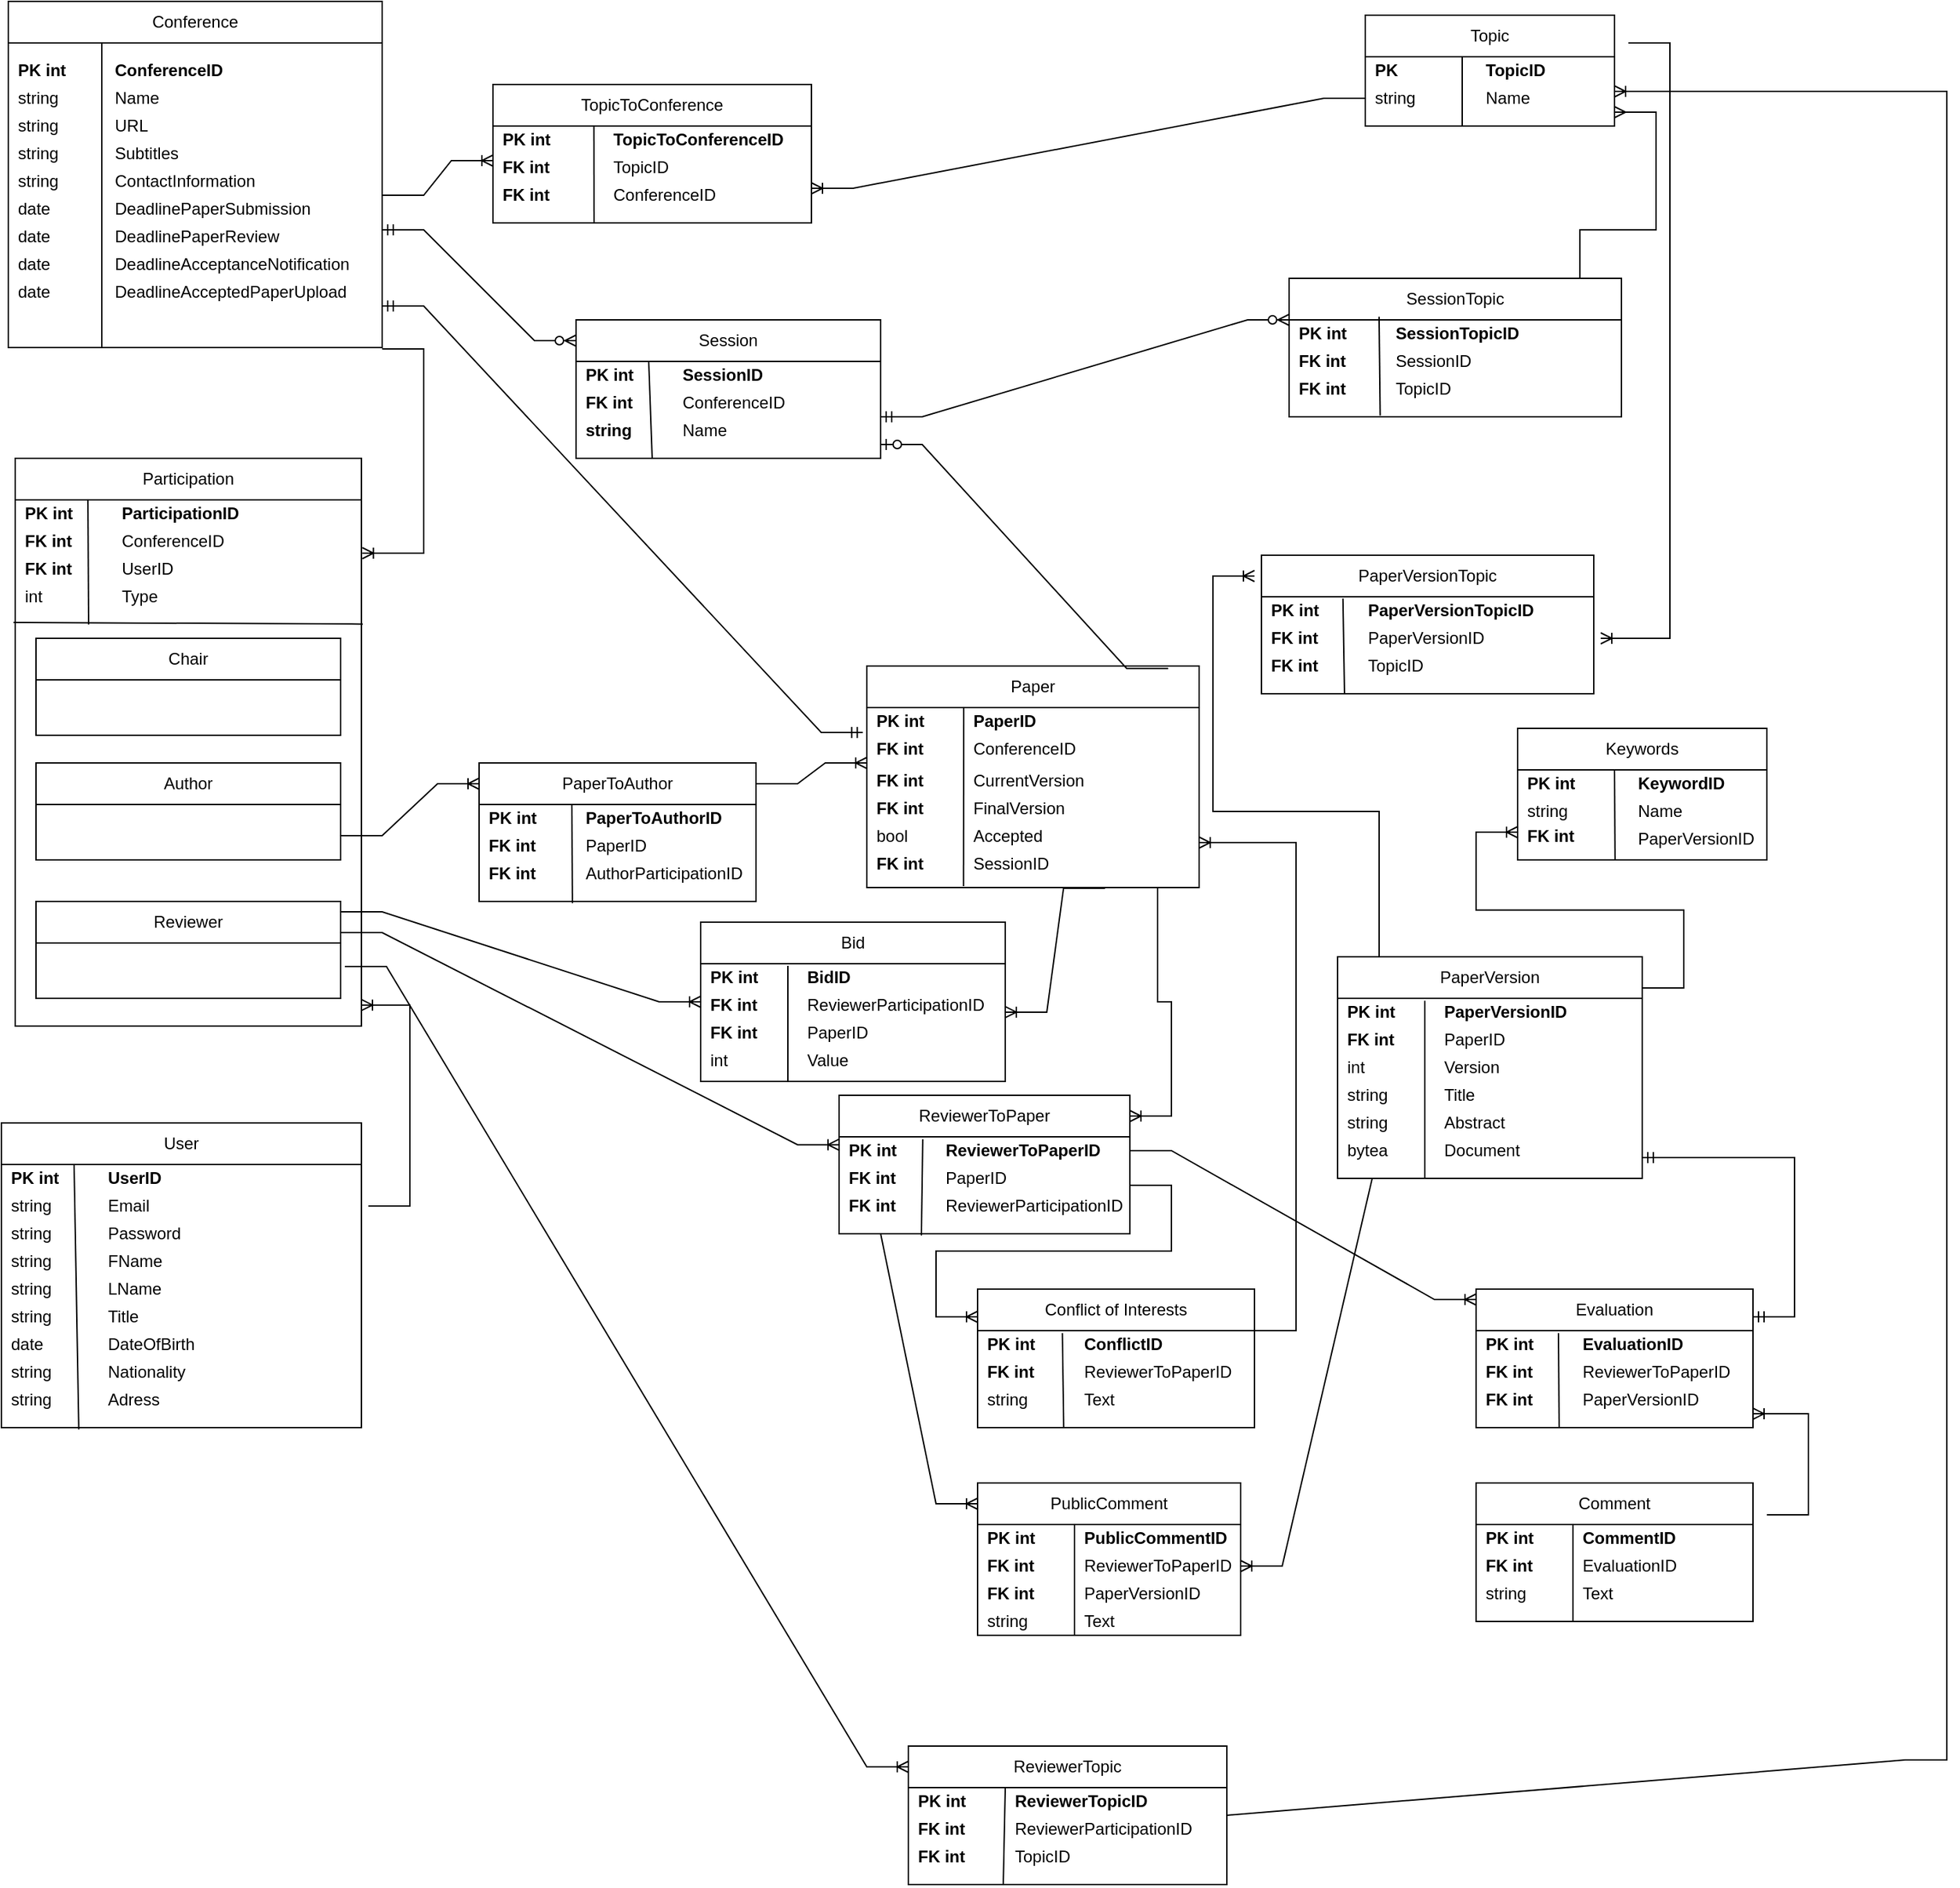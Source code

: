 <mxfile version="17.1.3" type="github">
  <diagram id="u2Ygboj-zfLdWeffpqkM" name="Page-1">
    <mxGraphModel dx="1778" dy="944" grid="1" gridSize="10" guides="1" tooltips="1" connect="1" arrows="1" fold="1" page="1" pageScale="1" pageWidth="850" pageHeight="1100" math="0" shadow="0">
      <root>
        <mxCell id="0" />
        <mxCell id="1" parent="0" />
        <mxCell id="QgBrxl4_QCWRq82KucZh-1" value="" style="rounded=0;whiteSpace=wrap;html=1;" vertex="1" parent="1">
          <mxGeometry x="20" y="30" width="270" height="250" as="geometry" />
        </mxCell>
        <mxCell id="QgBrxl4_QCWRq82KucZh-2" value="Conference" style="text;html=1;strokeColor=default;fillColor=none;align=center;verticalAlign=middle;whiteSpace=wrap;rounded=0;" vertex="1" parent="1">
          <mxGeometry x="20" y="30" width="270" height="30" as="geometry" />
        </mxCell>
        <mxCell id="QgBrxl4_QCWRq82KucZh-3" value="ConferenceID" style="text;html=1;strokeColor=none;fillColor=none;align=left;verticalAlign=middle;whiteSpace=wrap;rounded=0;spacingLeft=5;fontStyle=1" vertex="1" parent="1">
          <mxGeometry x="90" y="70" width="200" height="20" as="geometry" />
        </mxCell>
        <mxCell id="QgBrxl4_QCWRq82KucZh-5" value="Name" style="text;html=1;strokeColor=none;fillColor=none;align=left;verticalAlign=middle;whiteSpace=wrap;rounded=0;spacingLeft=5;" vertex="1" parent="1">
          <mxGeometry x="90" y="90" width="200" height="20" as="geometry" />
        </mxCell>
        <mxCell id="QgBrxl4_QCWRq82KucZh-6" value="URL" style="text;html=1;strokeColor=none;fillColor=none;align=left;verticalAlign=middle;whiteSpace=wrap;rounded=0;spacingLeft=5;" vertex="1" parent="1">
          <mxGeometry x="90" y="110" width="200" height="20" as="geometry" />
        </mxCell>
        <mxCell id="QgBrxl4_QCWRq82KucZh-7" value="Subtitles" style="text;html=1;strokeColor=none;fillColor=none;align=left;verticalAlign=middle;whiteSpace=wrap;rounded=0;spacingLeft=5;" vertex="1" parent="1">
          <mxGeometry x="90" y="130" width="200" height="20" as="geometry" />
        </mxCell>
        <mxCell id="QgBrxl4_QCWRq82KucZh-8" value="ContactInformation" style="text;html=1;strokeColor=none;fillColor=none;align=left;verticalAlign=middle;whiteSpace=wrap;rounded=0;spacingLeft=5;" vertex="1" parent="1">
          <mxGeometry x="90" y="150" width="200" height="20" as="geometry" />
        </mxCell>
        <mxCell id="QgBrxl4_QCWRq82KucZh-9" value="DeadlinePaperSubmission" style="text;html=1;strokeColor=none;fillColor=none;align=left;verticalAlign=middle;whiteSpace=wrap;rounded=0;spacingLeft=5;" vertex="1" parent="1">
          <mxGeometry x="90" y="170" width="200" height="20" as="geometry" />
        </mxCell>
        <mxCell id="QgBrxl4_QCWRq82KucZh-10" value="DeadlinePaperReview" style="text;html=1;strokeColor=none;fillColor=none;align=left;verticalAlign=middle;whiteSpace=wrap;rounded=0;spacingLeft=5;" vertex="1" parent="1">
          <mxGeometry x="90" y="190" width="200" height="20" as="geometry" />
        </mxCell>
        <mxCell id="QgBrxl4_QCWRq82KucZh-11" value="DeadlineAcceptanceNotification" style="text;html=1;strokeColor=none;fillColor=none;align=left;verticalAlign=middle;whiteSpace=wrap;rounded=0;spacingLeft=5;" vertex="1" parent="1">
          <mxGeometry x="90" y="210" width="200" height="20" as="geometry" />
        </mxCell>
        <mxCell id="QgBrxl4_QCWRq82KucZh-12" value="DeadlineAcceptedPaperUpload" style="text;html=1;strokeColor=none;fillColor=none;align=left;verticalAlign=middle;whiteSpace=wrap;rounded=0;spacingLeft=5;" vertex="1" parent="1">
          <mxGeometry x="90" y="230" width="200" height="20" as="geometry" />
        </mxCell>
        <mxCell id="QgBrxl4_QCWRq82KucZh-13" value="PK int" style="text;html=1;strokeColor=none;fillColor=none;align=left;verticalAlign=middle;whiteSpace=wrap;rounded=0;spacingLeft=5;fontStyle=1" vertex="1" parent="1">
          <mxGeometry x="20" y="70" width="70" height="20" as="geometry" />
        </mxCell>
        <mxCell id="QgBrxl4_QCWRq82KucZh-14" value="string" style="text;html=1;strokeColor=none;fillColor=none;align=left;verticalAlign=middle;whiteSpace=wrap;rounded=0;spacingLeft=5;" vertex="1" parent="1">
          <mxGeometry x="20" y="90" width="70" height="20" as="geometry" />
        </mxCell>
        <mxCell id="QgBrxl4_QCWRq82KucZh-15" value="string" style="text;html=1;strokeColor=none;fillColor=none;align=left;verticalAlign=middle;whiteSpace=wrap;rounded=0;spacingLeft=5;" vertex="1" parent="1">
          <mxGeometry x="20" y="110" width="70" height="20" as="geometry" />
        </mxCell>
        <mxCell id="QgBrxl4_QCWRq82KucZh-16" value="string" style="text;html=1;strokeColor=none;fillColor=none;align=left;verticalAlign=middle;whiteSpace=wrap;rounded=0;spacingLeft=5;" vertex="1" parent="1">
          <mxGeometry x="20" y="130" width="70" height="20" as="geometry" />
        </mxCell>
        <mxCell id="QgBrxl4_QCWRq82KucZh-17" value="string" style="text;html=1;strokeColor=none;fillColor=none;align=left;verticalAlign=middle;whiteSpace=wrap;rounded=0;spacingLeft=5;" vertex="1" parent="1">
          <mxGeometry x="20" y="150" width="70" height="20" as="geometry" />
        </mxCell>
        <mxCell id="QgBrxl4_QCWRq82KucZh-18" value="date" style="text;html=1;strokeColor=none;fillColor=none;align=left;verticalAlign=middle;whiteSpace=wrap;rounded=0;spacingLeft=5;" vertex="1" parent="1">
          <mxGeometry x="20" y="170" width="70" height="20" as="geometry" />
        </mxCell>
        <mxCell id="QgBrxl4_QCWRq82KucZh-19" value="date" style="text;html=1;strokeColor=none;fillColor=none;align=left;verticalAlign=middle;whiteSpace=wrap;rounded=0;spacingLeft=5;" vertex="1" parent="1">
          <mxGeometry x="20" y="190" width="70" height="20" as="geometry" />
        </mxCell>
        <mxCell id="QgBrxl4_QCWRq82KucZh-20" value="date" style="text;html=1;strokeColor=none;fillColor=none;align=left;verticalAlign=middle;whiteSpace=wrap;rounded=0;spacingLeft=5;" vertex="1" parent="1">
          <mxGeometry x="20" y="210" width="70" height="20" as="geometry" />
        </mxCell>
        <mxCell id="QgBrxl4_QCWRq82KucZh-21" value="date" style="text;html=1;strokeColor=none;fillColor=none;align=left;verticalAlign=middle;whiteSpace=wrap;rounded=0;spacingLeft=5;" vertex="1" parent="1">
          <mxGeometry x="20" y="230" width="70" height="20" as="geometry" />
        </mxCell>
        <mxCell id="QgBrxl4_QCWRq82KucZh-22" value="" style="endArrow=none;html=1;rounded=0;entryX=0.25;entryY=1;entryDx=0;entryDy=0;exitX=0.25;exitY=1;exitDx=0;exitDy=0;" edge="1" parent="1" source="QgBrxl4_QCWRq82KucZh-1" target="QgBrxl4_QCWRq82KucZh-2">
          <mxGeometry width="50" height="50" relative="1" as="geometry">
            <mxPoint x="400" y="360" as="sourcePoint" />
            <mxPoint x="450" y="310" as="targetPoint" />
          </mxGeometry>
        </mxCell>
        <mxCell id="QgBrxl4_QCWRq82KucZh-23" value="" style="rounded=0;whiteSpace=wrap;html=1;strokeColor=default;" vertex="1" parent="1">
          <mxGeometry x="1000" y="40" width="180" height="80" as="geometry" />
        </mxCell>
        <mxCell id="QgBrxl4_QCWRq82KucZh-24" value="Topic" style="text;html=1;strokeColor=default;fillColor=none;align=center;verticalAlign=middle;whiteSpace=wrap;rounded=0;" vertex="1" parent="1">
          <mxGeometry x="1000" y="40" width="180" height="30" as="geometry" />
        </mxCell>
        <mxCell id="QgBrxl4_QCWRq82KucZh-26" value="TopicID" style="text;html=1;strokeColor=none;fillColor=none;align=left;verticalAlign=middle;whiteSpace=wrap;rounded=0;spacingLeft=5;fontStyle=1" vertex="1" parent="1">
          <mxGeometry x="1080" y="70" width="100" height="20" as="geometry" />
        </mxCell>
        <mxCell id="QgBrxl4_QCWRq82KucZh-28" value="PK" style="text;html=1;strokeColor=none;fillColor=none;align=left;verticalAlign=middle;whiteSpace=wrap;rounded=0;spacingLeft=5;fontStyle=1" vertex="1" parent="1">
          <mxGeometry x="1000" y="70" width="70" height="20" as="geometry" />
        </mxCell>
        <mxCell id="QgBrxl4_QCWRq82KucZh-29" value="string" style="text;html=1;strokeColor=none;fillColor=none;align=left;verticalAlign=middle;whiteSpace=wrap;rounded=0;spacingLeft=5;fontStyle=0" vertex="1" parent="1">
          <mxGeometry x="1000" y="90" width="70" height="20" as="geometry" />
        </mxCell>
        <mxCell id="QgBrxl4_QCWRq82KucZh-31" value="Name" style="text;html=1;strokeColor=none;fillColor=none;align=left;verticalAlign=middle;whiteSpace=wrap;rounded=0;spacingLeft=5;fontStyle=0" vertex="1" parent="1">
          <mxGeometry x="1080" y="90" width="100" height="20" as="geometry" />
        </mxCell>
        <mxCell id="QgBrxl4_QCWRq82KucZh-32" value="" style="rounded=0;whiteSpace=wrap;html=1;strokeColor=default;" vertex="1" parent="1">
          <mxGeometry x="370" y="90" width="230" height="100" as="geometry" />
        </mxCell>
        <mxCell id="QgBrxl4_QCWRq82KucZh-33" value="TopicToConference" style="text;html=1;strokeColor=default;fillColor=none;align=center;verticalAlign=middle;whiteSpace=wrap;rounded=0;" vertex="1" parent="1">
          <mxGeometry x="370" y="90" width="230" height="30" as="geometry" />
        </mxCell>
        <mxCell id="QgBrxl4_QCWRq82KucZh-34" value="TopicToConferenceID" style="text;html=1;strokeColor=none;fillColor=none;align=left;verticalAlign=middle;whiteSpace=wrap;rounded=0;spacingLeft=5;fontStyle=1" vertex="1" parent="1">
          <mxGeometry x="450" y="120" width="110" height="20" as="geometry" />
        </mxCell>
        <mxCell id="QgBrxl4_QCWRq82KucZh-35" value="PK int" style="text;html=1;strokeColor=none;fillColor=none;align=left;verticalAlign=middle;whiteSpace=wrap;rounded=0;spacingLeft=5;fontStyle=1" vertex="1" parent="1">
          <mxGeometry x="370" y="120" width="70" height="20" as="geometry" />
        </mxCell>
        <mxCell id="QgBrxl4_QCWRq82KucZh-36" value="" style="endArrow=none;html=1;rounded=0;entryX=1;entryY=0;entryDx=0;entryDy=0;" edge="1" parent="1" target="QgBrxl4_QCWRq82KucZh-28">
          <mxGeometry width="50" height="50" relative="1" as="geometry">
            <mxPoint x="1070" y="120" as="sourcePoint" />
            <mxPoint x="820" y="290" as="targetPoint" />
          </mxGeometry>
        </mxCell>
        <mxCell id="QgBrxl4_QCWRq82KucZh-37" value="TopicID" style="text;html=1;strokeColor=none;fillColor=none;align=left;verticalAlign=middle;whiteSpace=wrap;rounded=0;spacingLeft=5;fontStyle=0" vertex="1" parent="1">
          <mxGeometry x="450" y="140" width="110" height="20" as="geometry" />
        </mxCell>
        <mxCell id="QgBrxl4_QCWRq82KucZh-38" value="FK int" style="text;html=1;strokeColor=none;fillColor=none;align=left;verticalAlign=middle;whiteSpace=wrap;rounded=0;spacingLeft=5;fontStyle=1" vertex="1" parent="1">
          <mxGeometry x="370" y="140" width="70" height="20" as="geometry" />
        </mxCell>
        <mxCell id="QgBrxl4_QCWRq82KucZh-39" value="ConferenceID" style="text;html=1;strokeColor=none;fillColor=none;align=left;verticalAlign=middle;whiteSpace=wrap;rounded=0;spacingLeft=5;fontStyle=0" vertex="1" parent="1">
          <mxGeometry x="450" y="160" width="110" height="20" as="geometry" />
        </mxCell>
        <mxCell id="QgBrxl4_QCWRq82KucZh-40" value="FK int" style="text;html=1;strokeColor=none;fillColor=none;align=left;verticalAlign=middle;whiteSpace=wrap;rounded=0;spacingLeft=5;fontStyle=1" vertex="1" parent="1">
          <mxGeometry x="370" y="160" width="70" height="20" as="geometry" />
        </mxCell>
        <mxCell id="QgBrxl4_QCWRq82KucZh-41" value="" style="edgeStyle=entityRelationEdgeStyle;fontSize=12;html=1;endArrow=ERoneToMany;rounded=0;exitX=1;exitY=0;exitDx=0;exitDy=0;entryX=0;entryY=0.25;entryDx=0;entryDy=0;" edge="1" parent="1" source="QgBrxl4_QCWRq82KucZh-9" target="QgBrxl4_QCWRq82KucZh-38">
          <mxGeometry width="100" height="100" relative="1" as="geometry">
            <mxPoint x="370" y="380" as="sourcePoint" />
            <mxPoint x="470" y="280" as="targetPoint" />
          </mxGeometry>
        </mxCell>
        <mxCell id="QgBrxl4_QCWRq82KucZh-42" value="" style="edgeStyle=entityRelationEdgeStyle;fontSize=12;html=1;endArrow=ERoneToMany;rounded=0;exitX=0;exitY=0.5;exitDx=0;exitDy=0;entryX=1;entryY=0.75;entryDx=0;entryDy=0;" edge="1" parent="1" source="QgBrxl4_QCWRq82KucZh-29" target="QgBrxl4_QCWRq82KucZh-32">
          <mxGeometry width="100" height="100" relative="1" as="geometry">
            <mxPoint x="370" y="380" as="sourcePoint" />
            <mxPoint x="470" y="280" as="targetPoint" />
          </mxGeometry>
        </mxCell>
        <mxCell id="QgBrxl4_QCWRq82KucZh-43" value="" style="endArrow=none;html=1;rounded=0;entryX=0.317;entryY=1;entryDx=0;entryDy=0;entryPerimeter=0;" edge="1" parent="1" target="QgBrxl4_QCWRq82KucZh-33">
          <mxGeometry width="50" height="50" relative="1" as="geometry">
            <mxPoint x="443" y="190" as="sourcePoint" />
            <mxPoint x="450" y="310" as="targetPoint" />
          </mxGeometry>
        </mxCell>
        <mxCell id="QgBrxl4_QCWRq82KucZh-44" value="" style="rounded=0;whiteSpace=wrap;html=1;strokeColor=default;" vertex="1" parent="1">
          <mxGeometry x="15" y="840" width="260" height="220" as="geometry" />
        </mxCell>
        <mxCell id="QgBrxl4_QCWRq82KucZh-45" value="User" style="text;html=1;strokeColor=default;fillColor=none;align=center;verticalAlign=middle;whiteSpace=wrap;rounded=0;" vertex="1" parent="1">
          <mxGeometry x="15" y="840" width="260" height="30" as="geometry" />
        </mxCell>
        <mxCell id="QgBrxl4_QCWRq82KucZh-48" value="UserID" style="text;html=1;strokeColor=none;fillColor=none;align=left;verticalAlign=middle;whiteSpace=wrap;rounded=0;spacingLeft=5;fontStyle=1" vertex="1" parent="1">
          <mxGeometry x="85" y="870" width="190" height="20" as="geometry" />
        </mxCell>
        <mxCell id="QgBrxl4_QCWRq82KucZh-49" value="PK int" style="text;html=1;strokeColor=none;fillColor=none;align=left;verticalAlign=middle;whiteSpace=wrap;rounded=0;spacingLeft=5;fontStyle=1" vertex="1" parent="1">
          <mxGeometry x="15" y="870" width="70" height="20" as="geometry" />
        </mxCell>
        <mxCell id="QgBrxl4_QCWRq82KucZh-50" value="FName" style="text;html=1;strokeColor=none;fillColor=none;align=left;verticalAlign=middle;whiteSpace=wrap;rounded=0;spacingLeft=5;fontStyle=0" vertex="1" parent="1">
          <mxGeometry x="85" y="930" width="190" height="20" as="geometry" />
        </mxCell>
        <mxCell id="QgBrxl4_QCWRq82KucZh-51" value="string" style="text;html=1;strokeColor=none;fillColor=none;align=left;verticalAlign=middle;whiteSpace=wrap;rounded=0;spacingLeft=5;fontStyle=0" vertex="1" parent="1">
          <mxGeometry x="15" y="930" width="70" height="20" as="geometry" />
        </mxCell>
        <mxCell id="QgBrxl4_QCWRq82KucZh-52" value="LName" style="text;html=1;strokeColor=none;fillColor=none;align=left;verticalAlign=middle;whiteSpace=wrap;rounded=0;spacingLeft=5;fontStyle=0" vertex="1" parent="1">
          <mxGeometry x="85" y="950" width="190" height="20" as="geometry" />
        </mxCell>
        <mxCell id="QgBrxl4_QCWRq82KucZh-53" value="string" style="text;html=1;strokeColor=none;fillColor=none;align=left;verticalAlign=middle;whiteSpace=wrap;rounded=0;spacingLeft=5;fontStyle=0" vertex="1" parent="1">
          <mxGeometry x="15" y="950" width="70" height="20" as="geometry" />
        </mxCell>
        <mxCell id="QgBrxl4_QCWRq82KucZh-54" value="Title" style="text;html=1;strokeColor=none;fillColor=none;align=left;verticalAlign=middle;whiteSpace=wrap;rounded=0;spacingLeft=5;fontStyle=0" vertex="1" parent="1">
          <mxGeometry x="85" y="970" width="190" height="20" as="geometry" />
        </mxCell>
        <mxCell id="QgBrxl4_QCWRq82KucZh-55" value="string" style="text;html=1;strokeColor=none;fillColor=none;align=left;verticalAlign=middle;whiteSpace=wrap;rounded=0;spacingLeft=5;fontStyle=0" vertex="1" parent="1">
          <mxGeometry x="15" y="970" width="70" height="20" as="geometry" />
        </mxCell>
        <mxCell id="QgBrxl4_QCWRq82KucZh-56" value="DateOfBirth" style="text;html=1;strokeColor=none;fillColor=none;align=left;verticalAlign=middle;whiteSpace=wrap;rounded=0;spacingLeft=5;fontStyle=0" vertex="1" parent="1">
          <mxGeometry x="85" y="990" width="190" height="20" as="geometry" />
        </mxCell>
        <mxCell id="QgBrxl4_QCWRq82KucZh-57" value="date" style="text;html=1;strokeColor=none;fillColor=none;align=left;verticalAlign=middle;whiteSpace=wrap;rounded=0;spacingLeft=5;fontStyle=0" vertex="1" parent="1">
          <mxGeometry x="15" y="990" width="70" height="20" as="geometry" />
        </mxCell>
        <mxCell id="QgBrxl4_QCWRq82KucZh-59" value="Nationality" style="text;html=1;strokeColor=none;fillColor=none;align=left;verticalAlign=middle;whiteSpace=wrap;rounded=0;spacingLeft=5;fontStyle=0" vertex="1" parent="1">
          <mxGeometry x="85" y="1010" width="190" height="20" as="geometry" />
        </mxCell>
        <mxCell id="QgBrxl4_QCWRq82KucZh-60" value="string" style="text;html=1;strokeColor=none;fillColor=none;align=left;verticalAlign=middle;whiteSpace=wrap;rounded=0;spacingLeft=5;fontStyle=0" vertex="1" parent="1">
          <mxGeometry x="15" y="1010" width="70" height="20" as="geometry" />
        </mxCell>
        <mxCell id="QgBrxl4_QCWRq82KucZh-61" value="Adress" style="text;html=1;strokeColor=none;fillColor=none;align=left;verticalAlign=middle;whiteSpace=wrap;rounded=0;spacingLeft=5;fontStyle=0" vertex="1" parent="1">
          <mxGeometry x="85" y="1030" width="190" height="20" as="geometry" />
        </mxCell>
        <mxCell id="QgBrxl4_QCWRq82KucZh-62" value="string" style="text;html=1;strokeColor=none;fillColor=none;align=left;verticalAlign=middle;whiteSpace=wrap;rounded=0;spacingLeft=5;fontStyle=0" vertex="1" parent="1">
          <mxGeometry x="15" y="1030" width="70" height="20" as="geometry" />
        </mxCell>
        <mxCell id="QgBrxl4_QCWRq82KucZh-76" value="Password" style="text;html=1;strokeColor=none;fillColor=none;align=left;verticalAlign=middle;whiteSpace=wrap;rounded=0;spacingLeft=5;fontStyle=0" vertex="1" parent="1">
          <mxGeometry x="85" y="910" width="190" height="20" as="geometry" />
        </mxCell>
        <mxCell id="QgBrxl4_QCWRq82KucZh-77" value="string" style="text;html=1;strokeColor=none;fillColor=none;align=left;verticalAlign=middle;whiteSpace=wrap;rounded=0;spacingLeft=5;fontStyle=0" vertex="1" parent="1">
          <mxGeometry x="15" y="910" width="70" height="20" as="geometry" />
        </mxCell>
        <mxCell id="QgBrxl4_QCWRq82KucZh-78" value="Email" style="text;html=1;strokeColor=none;fillColor=none;align=left;verticalAlign=middle;whiteSpace=wrap;rounded=0;spacingLeft=5;fontStyle=0" vertex="1" parent="1">
          <mxGeometry x="85" y="890" width="190" height="20" as="geometry" />
        </mxCell>
        <mxCell id="QgBrxl4_QCWRq82KucZh-79" value="string" style="text;html=1;strokeColor=none;fillColor=none;align=left;verticalAlign=middle;whiteSpace=wrap;rounded=0;spacingLeft=5;fontStyle=0" vertex="1" parent="1">
          <mxGeometry x="15" y="890" width="70" height="20" as="geometry" />
        </mxCell>
        <mxCell id="QgBrxl4_QCWRq82KucZh-80" value="" style="rounded=0;whiteSpace=wrap;html=1;strokeColor=default;" vertex="1" parent="1">
          <mxGeometry x="25" y="360" width="250" height="410" as="geometry" />
        </mxCell>
        <mxCell id="QgBrxl4_QCWRq82KucZh-81" value="Participation" style="text;html=1;strokeColor=default;fillColor=none;align=center;verticalAlign=middle;whiteSpace=wrap;rounded=0;" vertex="1" parent="1">
          <mxGeometry x="25" y="360" width="250" height="30" as="geometry" />
        </mxCell>
        <mxCell id="QgBrxl4_QCWRq82KucZh-84" value="" style="edgeStyle=entityRelationEdgeStyle;fontSize=12;html=1;endArrow=ERoneToMany;rounded=0;strokeColor=default;entryX=0.951;entryY=-0.075;entryDx=0;entryDy=0;entryPerimeter=0;" edge="1" parent="1" target="QgBrxl4_QCWRq82KucZh-92">
          <mxGeometry width="100" height="100" relative="1" as="geometry">
            <mxPoint x="290" y="281" as="sourcePoint" />
            <mxPoint x="205" y="170" as="targetPoint" />
          </mxGeometry>
        </mxCell>
        <mxCell id="QgBrxl4_QCWRq82KucZh-86" value="ParticipationID" style="text;html=1;strokeColor=none;fillColor=none;align=left;verticalAlign=middle;whiteSpace=wrap;rounded=0;spacingLeft=5;fontStyle=1" vertex="1" parent="1">
          <mxGeometry x="95" y="390" width="175" height="20" as="geometry" />
        </mxCell>
        <mxCell id="QgBrxl4_QCWRq82KucZh-87" value="PK int" style="text;html=1;strokeColor=none;fillColor=none;align=left;verticalAlign=middle;whiteSpace=wrap;rounded=0;spacingLeft=5;fontStyle=1" vertex="1" parent="1">
          <mxGeometry x="25" y="390" width="70" height="20" as="geometry" />
        </mxCell>
        <mxCell id="QgBrxl4_QCWRq82KucZh-88" value="ConferenceID" style="text;html=1;strokeColor=none;fillColor=none;align=left;verticalAlign=middle;whiteSpace=wrap;rounded=0;spacingLeft=5;fontStyle=0" vertex="1" parent="1">
          <mxGeometry x="95" y="410" width="190" height="20" as="geometry" />
        </mxCell>
        <mxCell id="QgBrxl4_QCWRq82KucZh-89" value="FK int" style="text;html=1;strokeColor=none;fillColor=none;align=left;verticalAlign=middle;whiteSpace=wrap;rounded=0;spacingLeft=5;fontStyle=1" vertex="1" parent="1">
          <mxGeometry x="25" y="410" width="70" height="20" as="geometry" />
        </mxCell>
        <mxCell id="QgBrxl4_QCWRq82KucZh-92" value="UserID" style="text;html=1;strokeColor=none;fillColor=none;align=left;verticalAlign=middle;whiteSpace=wrap;rounded=0;spacingLeft=5;fontStyle=0" vertex="1" parent="1">
          <mxGeometry x="95" y="430" width="190" height="20" as="geometry" />
        </mxCell>
        <mxCell id="QgBrxl4_QCWRq82KucZh-93" value="FK int" style="text;html=1;strokeColor=none;fillColor=none;align=left;verticalAlign=middle;whiteSpace=wrap;rounded=0;spacingLeft=5;fontStyle=1" vertex="1" parent="1">
          <mxGeometry x="25" y="430" width="70" height="20" as="geometry" />
        </mxCell>
        <mxCell id="QgBrxl4_QCWRq82KucZh-95" value="" style="edgeStyle=entityRelationEdgeStyle;fontSize=12;html=1;endArrow=ERoneToMany;rounded=0;strokeColor=default;entryX=1;entryY=0.963;entryDx=0;entryDy=0;entryPerimeter=0;" edge="1" parent="1" target="QgBrxl4_QCWRq82KucZh-80">
          <mxGeometry width="100" height="100" relative="1" as="geometry">
            <mxPoint x="280" y="900" as="sourcePoint" />
            <mxPoint x="500" y="730" as="targetPoint" />
          </mxGeometry>
        </mxCell>
        <mxCell id="QgBrxl4_QCWRq82KucZh-96" value="Type" style="text;html=1;strokeColor=none;fillColor=none;align=left;verticalAlign=middle;whiteSpace=wrap;rounded=0;spacingLeft=5;fontStyle=0" vertex="1" parent="1">
          <mxGeometry x="95" y="450" width="190" height="20" as="geometry" />
        </mxCell>
        <mxCell id="QgBrxl4_QCWRq82KucZh-97" value="int" style="text;html=1;strokeColor=none;fillColor=none;align=left;verticalAlign=middle;whiteSpace=wrap;rounded=0;spacingLeft=5;fontStyle=0" vertex="1" parent="1">
          <mxGeometry x="25" y="450" width="70" height="20" as="geometry" />
        </mxCell>
        <mxCell id="QgBrxl4_QCWRq82KucZh-98" value="" style="rounded=0;whiteSpace=wrap;html=1;strokeColor=default;" vertex="1" parent="1">
          <mxGeometry x="40" y="490" width="220" height="70" as="geometry" />
        </mxCell>
        <mxCell id="QgBrxl4_QCWRq82KucZh-99" value="Chair" style="text;html=1;strokeColor=default;fillColor=none;align=center;verticalAlign=middle;whiteSpace=wrap;rounded=0;" vertex="1" parent="1">
          <mxGeometry x="40" y="490" width="220" height="30" as="geometry" />
        </mxCell>
        <mxCell id="QgBrxl4_QCWRq82KucZh-102" value="" style="rounded=0;whiteSpace=wrap;html=1;strokeColor=default;" vertex="1" parent="1">
          <mxGeometry x="40" y="580" width="220" height="70" as="geometry" />
        </mxCell>
        <mxCell id="QgBrxl4_QCWRq82KucZh-103" value="Author" style="text;html=1;strokeColor=default;fillColor=none;align=center;verticalAlign=middle;whiteSpace=wrap;rounded=0;" vertex="1" parent="1">
          <mxGeometry x="40" y="580" width="220" height="30" as="geometry" />
        </mxCell>
        <mxCell id="QgBrxl4_QCWRq82KucZh-104" value="" style="rounded=0;whiteSpace=wrap;html=1;strokeColor=default;" vertex="1" parent="1">
          <mxGeometry x="40" y="680" width="220" height="70" as="geometry" />
        </mxCell>
        <mxCell id="QgBrxl4_QCWRq82KucZh-105" value="Reviewer" style="text;html=1;strokeColor=default;fillColor=none;align=center;verticalAlign=middle;whiteSpace=wrap;rounded=0;" vertex="1" parent="1">
          <mxGeometry x="40" y="680" width="220" height="30" as="geometry" />
        </mxCell>
        <mxCell id="QgBrxl4_QCWRq82KucZh-106" value="" style="rounded=0;whiteSpace=wrap;html=1;strokeColor=default;" vertex="1" parent="1">
          <mxGeometry x="670" y="1290" width="230" height="100" as="geometry" />
        </mxCell>
        <mxCell id="QgBrxl4_QCWRq82KucZh-107" value="ReviewerTopic" style="text;html=1;strokeColor=default;fillColor=none;align=center;verticalAlign=middle;whiteSpace=wrap;rounded=0;" vertex="1" parent="1">
          <mxGeometry x="670" y="1290" width="230" height="30" as="geometry" />
        </mxCell>
        <mxCell id="QgBrxl4_QCWRq82KucZh-108" value="ReviewerTopicID" style="text;html=1;strokeColor=none;fillColor=none;align=left;verticalAlign=middle;whiteSpace=wrap;rounded=0;spacingLeft=5;fontStyle=1" vertex="1" parent="1">
          <mxGeometry x="740" y="1320" width="150" height="20" as="geometry" />
        </mxCell>
        <mxCell id="QgBrxl4_QCWRq82KucZh-109" value="PK int" style="text;html=1;strokeColor=none;fillColor=none;align=left;verticalAlign=middle;whiteSpace=wrap;rounded=0;spacingLeft=5;fontStyle=1" vertex="1" parent="1">
          <mxGeometry x="670" y="1320" width="70" height="20" as="geometry" />
        </mxCell>
        <mxCell id="QgBrxl4_QCWRq82KucZh-110" value="ReviewerParticipationID" style="text;html=1;strokeColor=none;fillColor=none;align=left;verticalAlign=middle;whiteSpace=wrap;rounded=0;spacingLeft=5;fontStyle=0" vertex="1" parent="1">
          <mxGeometry x="740" y="1340" width="150" height="20" as="geometry" />
        </mxCell>
        <mxCell id="QgBrxl4_QCWRq82KucZh-111" value="FK int" style="text;html=1;strokeColor=none;fillColor=none;align=left;verticalAlign=middle;whiteSpace=wrap;rounded=0;spacingLeft=5;fontStyle=1" vertex="1" parent="1">
          <mxGeometry x="670" y="1340" width="70" height="20" as="geometry" />
        </mxCell>
        <mxCell id="QgBrxl4_QCWRq82KucZh-112" value="TopicID" style="text;html=1;strokeColor=none;fillColor=none;align=left;verticalAlign=middle;whiteSpace=wrap;rounded=0;spacingLeft=5;fontStyle=0" vertex="1" parent="1">
          <mxGeometry x="740" y="1360" width="150" height="20" as="geometry" />
        </mxCell>
        <mxCell id="QgBrxl4_QCWRq82KucZh-113" value="FK int" style="text;html=1;strokeColor=none;fillColor=none;align=left;verticalAlign=middle;whiteSpace=wrap;rounded=0;spacingLeft=5;fontStyle=1" vertex="1" parent="1">
          <mxGeometry x="670" y="1360" width="70" height="20" as="geometry" />
        </mxCell>
        <mxCell id="QgBrxl4_QCWRq82KucZh-114" value="" style="edgeStyle=entityRelationEdgeStyle;fontSize=12;html=1;endArrow=ERoneToMany;rounded=0;strokeColor=default;entryX=1;entryY=0.25;entryDx=0;entryDy=0;" edge="1" parent="1" target="QgBrxl4_QCWRq82KucZh-31">
          <mxGeometry width="100" height="100" relative="1" as="geometry">
            <mxPoint x="1390" y="1300" as="sourcePoint" />
            <mxPoint x="450" y="420" as="targetPoint" />
          </mxGeometry>
        </mxCell>
        <mxCell id="QgBrxl4_QCWRq82KucZh-115" value="" style="edgeStyle=entityRelationEdgeStyle;fontSize=12;html=1;endArrow=ERoneToMany;rounded=0;strokeColor=default;exitX=1.014;exitY=0.671;exitDx=0;exitDy=0;entryX=0;entryY=0.5;entryDx=0;entryDy=0;exitPerimeter=0;" edge="1" parent="1" source="QgBrxl4_QCWRq82KucZh-104" target="QgBrxl4_QCWRq82KucZh-107">
          <mxGeometry width="100" height="100" relative="1" as="geometry">
            <mxPoint x="430" y="740" as="sourcePoint" />
            <mxPoint x="530" y="640" as="targetPoint" />
          </mxGeometry>
        </mxCell>
        <mxCell id="QgBrxl4_QCWRq82KucZh-116" value="" style="rounded=0;whiteSpace=wrap;html=1;strokeColor=default;" vertex="1" parent="1">
          <mxGeometry x="640" y="510" width="240" height="160" as="geometry" />
        </mxCell>
        <mxCell id="QgBrxl4_QCWRq82KucZh-117" value="Paper" style="text;html=1;strokeColor=default;fillColor=none;align=center;verticalAlign=middle;whiteSpace=wrap;rounded=0;" vertex="1" parent="1">
          <mxGeometry x="640" y="510" width="240" height="30" as="geometry" />
        </mxCell>
        <mxCell id="QgBrxl4_QCWRq82KucZh-118" value="PaperID" style="text;html=1;strokeColor=none;fillColor=none;align=left;verticalAlign=middle;whiteSpace=wrap;rounded=0;spacingLeft=5;fontStyle=1" vertex="1" parent="1">
          <mxGeometry x="710" y="540" width="170" height="20" as="geometry" />
        </mxCell>
        <mxCell id="QgBrxl4_QCWRq82KucZh-119" value="PK int" style="text;html=1;strokeColor=none;fillColor=none;align=left;verticalAlign=middle;whiteSpace=wrap;rounded=0;spacingLeft=5;fontStyle=1" vertex="1" parent="1">
          <mxGeometry x="640" y="540" width="70" height="20" as="geometry" />
        </mxCell>
        <mxCell id="QgBrxl4_QCWRq82KucZh-121" value="" style="rounded=0;whiteSpace=wrap;html=1;strokeColor=default;" vertex="1" parent="1">
          <mxGeometry x="925" y="430" width="240" height="100" as="geometry" />
        </mxCell>
        <mxCell id="QgBrxl4_QCWRq82KucZh-122" value="PaperVersionTopic" style="text;html=1;strokeColor=default;fillColor=none;align=center;verticalAlign=middle;whiteSpace=wrap;rounded=0;" vertex="1" parent="1">
          <mxGeometry x="925" y="430" width="240" height="30" as="geometry" />
        </mxCell>
        <mxCell id="QgBrxl4_QCWRq82KucZh-123" value="PaperVersionTopicID" style="text;html=1;strokeColor=none;fillColor=none;align=left;verticalAlign=middle;whiteSpace=wrap;rounded=0;spacingLeft=5;fontStyle=1" vertex="1" parent="1">
          <mxGeometry x="995" y="460" width="150" height="20" as="geometry" />
        </mxCell>
        <mxCell id="QgBrxl4_QCWRq82KucZh-124" value="PK int" style="text;html=1;strokeColor=none;fillColor=none;align=left;verticalAlign=middle;whiteSpace=wrap;rounded=0;spacingLeft=5;fontStyle=1" vertex="1" parent="1">
          <mxGeometry x="925" y="460" width="70" height="20" as="geometry" />
        </mxCell>
        <mxCell id="QgBrxl4_QCWRq82KucZh-125" value="PaperVersionID" style="text;html=1;strokeColor=none;fillColor=none;align=left;verticalAlign=middle;whiteSpace=wrap;rounded=0;spacingLeft=5;fontStyle=0" vertex="1" parent="1">
          <mxGeometry x="995" y="480" width="150" height="20" as="geometry" />
        </mxCell>
        <mxCell id="QgBrxl4_QCWRq82KucZh-126" value="FK int" style="text;html=1;strokeColor=none;fillColor=none;align=left;verticalAlign=middle;whiteSpace=wrap;rounded=0;spacingLeft=5;fontStyle=1" vertex="1" parent="1">
          <mxGeometry x="925" y="480" width="70" height="20" as="geometry" />
        </mxCell>
        <mxCell id="QgBrxl4_QCWRq82KucZh-127" value="TopicID" style="text;html=1;strokeColor=none;fillColor=none;align=left;verticalAlign=middle;whiteSpace=wrap;rounded=0;spacingLeft=5;fontStyle=0" vertex="1" parent="1">
          <mxGeometry x="995" y="500" width="150" height="20" as="geometry" />
        </mxCell>
        <mxCell id="QgBrxl4_QCWRq82KucZh-128" value="FK int" style="text;html=1;strokeColor=none;fillColor=none;align=left;verticalAlign=middle;whiteSpace=wrap;rounded=0;spacingLeft=5;fontStyle=1" vertex="1" parent="1">
          <mxGeometry x="925" y="500" width="70" height="20" as="geometry" />
        </mxCell>
        <mxCell id="QgBrxl4_QCWRq82KucZh-129" value="" style="edgeStyle=entityRelationEdgeStyle;fontSize=12;html=1;endArrow=ERoneToMany;rounded=0;strokeColor=default;exitX=0;exitY=0.75;exitDx=0;exitDy=0;" edge="1" parent="1" source="QgBrxl4_QCWRq82KucZh-189">
          <mxGeometry width="100" height="100" relative="1" as="geometry">
            <mxPoint x="640" y="675" as="sourcePoint" />
            <mxPoint x="920" y="445" as="targetPoint" />
          </mxGeometry>
        </mxCell>
        <mxCell id="QgBrxl4_QCWRq82KucZh-130" value="" style="edgeStyle=entityRelationEdgeStyle;fontSize=12;html=1;endArrow=ERmany;rounded=0;strokeColor=default;entryX=1;entryY=1;entryDx=0;entryDy=0;exitX=1;exitY=0.5;exitDx=0;exitDy=0;" edge="1" parent="1" source="QgBrxl4_QCWRq82KucZh-141" target="QgBrxl4_QCWRq82KucZh-31">
          <mxGeometry width="100" height="100" relative="1" as="geometry">
            <mxPoint x="940" y="270" as="sourcePoint" />
            <mxPoint x="860" y="170" as="targetPoint" />
          </mxGeometry>
        </mxCell>
        <mxCell id="QgBrxl4_QCWRq82KucZh-131" value="" style="rounded=0;whiteSpace=wrap;html=1;strokeColor=default;" vertex="1" parent="1">
          <mxGeometry x="430" y="260" width="220" height="100" as="geometry" />
        </mxCell>
        <mxCell id="QgBrxl4_QCWRq82KucZh-132" value="Session" style="text;html=1;strokeColor=default;fillColor=none;align=center;verticalAlign=middle;whiteSpace=wrap;rounded=0;" vertex="1" parent="1">
          <mxGeometry x="430" y="260" width="220" height="30" as="geometry" />
        </mxCell>
        <mxCell id="QgBrxl4_QCWRq82KucZh-133" value="SessionID" style="text;html=1;strokeColor=none;fillColor=none;align=left;verticalAlign=middle;whiteSpace=wrap;rounded=0;spacingLeft=5;fontStyle=1" vertex="1" parent="1">
          <mxGeometry x="500" y="290" width="150" height="20" as="geometry" />
        </mxCell>
        <mxCell id="QgBrxl4_QCWRq82KucZh-134" value="PK int" style="text;html=1;strokeColor=none;fillColor=none;align=left;verticalAlign=middle;whiteSpace=wrap;rounded=0;spacingLeft=5;fontStyle=1" vertex="1" parent="1">
          <mxGeometry x="430" y="290" width="70" height="20" as="geometry" />
        </mxCell>
        <mxCell id="QgBrxl4_QCWRq82KucZh-135" value="ConferenceID" style="text;html=1;strokeColor=none;fillColor=none;align=left;verticalAlign=middle;whiteSpace=wrap;rounded=0;spacingLeft=5;fontStyle=0" vertex="1" parent="1">
          <mxGeometry x="500" y="310" width="150" height="20" as="geometry" />
        </mxCell>
        <mxCell id="QgBrxl4_QCWRq82KucZh-136" value="FK int" style="text;html=1;strokeColor=none;fillColor=none;align=left;verticalAlign=middle;whiteSpace=wrap;rounded=0;spacingLeft=5;fontStyle=1" vertex="1" parent="1">
          <mxGeometry x="430" y="310" width="70" height="20" as="geometry" />
        </mxCell>
        <mxCell id="QgBrxl4_QCWRq82KucZh-137" value="Name" style="text;html=1;strokeColor=none;fillColor=none;align=left;verticalAlign=middle;whiteSpace=wrap;rounded=0;spacingLeft=5;fontStyle=0" vertex="1" parent="1">
          <mxGeometry x="500" y="330" width="150" height="20" as="geometry" />
        </mxCell>
        <mxCell id="QgBrxl4_QCWRq82KucZh-138" value="string" style="text;html=1;strokeColor=none;fillColor=none;align=left;verticalAlign=middle;whiteSpace=wrap;rounded=0;spacingLeft=5;fontStyle=1" vertex="1" parent="1">
          <mxGeometry x="430" y="330" width="70" height="20" as="geometry" />
        </mxCell>
        <mxCell id="QgBrxl4_QCWRq82KucZh-139" value="" style="edgeStyle=entityRelationEdgeStyle;fontSize=12;html=1;endArrow=ERzeroToMany;startArrow=ERmandOne;rounded=0;strokeColor=default;exitX=1;exitY=0.25;exitDx=0;exitDy=0;entryX=0;entryY=0.5;entryDx=0;entryDy=0;" edge="1" parent="1" source="QgBrxl4_QCWRq82KucZh-10" target="QgBrxl4_QCWRq82KucZh-132">
          <mxGeometry width="100" height="100" relative="1" as="geometry">
            <mxPoint x="400" y="470" as="sourcePoint" />
            <mxPoint x="500" y="370" as="targetPoint" />
          </mxGeometry>
        </mxCell>
        <mxCell id="QgBrxl4_QCWRq82KucZh-141" value="" style="rounded=0;whiteSpace=wrap;html=1;strokeColor=default;" vertex="1" parent="1">
          <mxGeometry x="945" y="230" width="240" height="100" as="geometry" />
        </mxCell>
        <mxCell id="QgBrxl4_QCWRq82KucZh-142" value="SessionTopic" style="text;html=1;strokeColor=default;fillColor=none;align=center;verticalAlign=middle;whiteSpace=wrap;rounded=0;" vertex="1" parent="1">
          <mxGeometry x="945" y="230" width="240" height="30" as="geometry" />
        </mxCell>
        <mxCell id="QgBrxl4_QCWRq82KucZh-143" value="SessionTopicID" style="text;html=1;strokeColor=none;fillColor=none;align=left;verticalAlign=middle;whiteSpace=wrap;rounded=0;spacingLeft=5;fontStyle=1" vertex="1" parent="1">
          <mxGeometry x="1015" y="260" width="150" height="20" as="geometry" />
        </mxCell>
        <mxCell id="QgBrxl4_QCWRq82KucZh-144" value="PK int" style="text;html=1;strokeColor=none;fillColor=none;align=left;verticalAlign=middle;whiteSpace=wrap;rounded=0;spacingLeft=5;fontStyle=1" vertex="1" parent="1">
          <mxGeometry x="945" y="260" width="70" height="20" as="geometry" />
        </mxCell>
        <mxCell id="QgBrxl4_QCWRq82KucZh-145" value="SessionID" style="text;html=1;strokeColor=none;fillColor=none;align=left;verticalAlign=middle;whiteSpace=wrap;rounded=0;spacingLeft=5;fontStyle=0" vertex="1" parent="1">
          <mxGeometry x="1015" y="280" width="150" height="20" as="geometry" />
        </mxCell>
        <mxCell id="QgBrxl4_QCWRq82KucZh-146" value="FK int" style="text;html=1;strokeColor=none;fillColor=none;align=left;verticalAlign=middle;whiteSpace=wrap;rounded=0;spacingLeft=5;fontStyle=1" vertex="1" parent="1">
          <mxGeometry x="945" y="280" width="70" height="20" as="geometry" />
        </mxCell>
        <mxCell id="QgBrxl4_QCWRq82KucZh-147" value="TopicID" style="text;html=1;strokeColor=none;fillColor=none;align=left;verticalAlign=middle;whiteSpace=wrap;rounded=0;spacingLeft=5;fontStyle=0" vertex="1" parent="1">
          <mxGeometry x="1015" y="300" width="150" height="20" as="geometry" />
        </mxCell>
        <mxCell id="QgBrxl4_QCWRq82KucZh-148" value="FK int" style="text;html=1;strokeColor=none;fillColor=none;align=left;verticalAlign=middle;whiteSpace=wrap;rounded=0;spacingLeft=5;fontStyle=1" vertex="1" parent="1">
          <mxGeometry x="945" y="300" width="70" height="20" as="geometry" />
        </mxCell>
        <mxCell id="QgBrxl4_QCWRq82KucZh-149" value="" style="edgeStyle=entityRelationEdgeStyle;fontSize=12;html=1;endArrow=ERzeroToMany;startArrow=ERmandOne;rounded=0;strokeColor=default;exitX=1;exitY=0;exitDx=0;exitDy=0;entryX=0;entryY=0;entryDx=0;entryDy=0;" edge="1" parent="1" source="QgBrxl4_QCWRq82KucZh-137" target="QgBrxl4_QCWRq82KucZh-144">
          <mxGeometry width="100" height="100" relative="1" as="geometry">
            <mxPoint x="670" y="430" as="sourcePoint" />
            <mxPoint x="770" y="330" as="targetPoint" />
          </mxGeometry>
        </mxCell>
        <mxCell id="QgBrxl4_QCWRq82KucZh-150" value="" style="edgeStyle=entityRelationEdgeStyle;fontSize=12;html=1;endArrow=ERmandOne;startArrow=ERmandOne;rounded=0;strokeColor=default;exitX=1;exitY=1;exitDx=0;exitDy=0;entryX=-0.012;entryY=0.3;entryDx=0;entryDy=0;entryPerimeter=0;" edge="1" parent="1" source="QgBrxl4_QCWRq82KucZh-12" target="QgBrxl4_QCWRq82KucZh-116">
          <mxGeometry width="100" height="100" relative="1" as="geometry">
            <mxPoint x="350" y="460" as="sourcePoint" />
            <mxPoint x="450" y="360" as="targetPoint" />
          </mxGeometry>
        </mxCell>
        <mxCell id="QgBrxl4_QCWRq82KucZh-151" value="" style="edgeStyle=entityRelationEdgeStyle;fontSize=12;html=1;endArrow=ERzeroToOne;endFill=1;rounded=0;strokeColor=default;exitX=0.907;exitY=0.057;exitDx=0;exitDy=0;entryX=1;entryY=1;entryDx=0;entryDy=0;exitPerimeter=0;" edge="1" parent="1" source="QgBrxl4_QCWRq82KucZh-117" target="QgBrxl4_QCWRq82KucZh-137">
          <mxGeometry width="100" height="100" relative="1" as="geometry">
            <mxPoint x="350" y="170" as="sourcePoint" />
            <mxPoint x="430" y="330" as="targetPoint" />
          </mxGeometry>
        </mxCell>
        <mxCell id="QgBrxl4_QCWRq82KucZh-160" value="ConferenceID" style="text;html=1;strokeColor=none;fillColor=none;align=left;verticalAlign=middle;whiteSpace=wrap;rounded=0;spacingLeft=5;fontStyle=0" vertex="1" parent="1">
          <mxGeometry x="710" y="560" width="170" height="20" as="geometry" />
        </mxCell>
        <mxCell id="QgBrxl4_QCWRq82KucZh-161" value="FK int" style="text;html=1;strokeColor=none;fillColor=none;align=left;verticalAlign=middle;whiteSpace=wrap;rounded=0;spacingLeft=5;fontStyle=1" vertex="1" parent="1">
          <mxGeometry x="640" y="560" width="70" height="20" as="geometry" />
        </mxCell>
        <mxCell id="QgBrxl4_QCWRq82KucZh-169" value="" style="rounded=0;whiteSpace=wrap;html=1;strokeColor=default;" vertex="1" parent="1">
          <mxGeometry x="360" y="580" width="200" height="100" as="geometry" />
        </mxCell>
        <mxCell id="QgBrxl4_QCWRq82KucZh-170" value="PaperToAuthor" style="text;html=1;strokeColor=default;fillColor=none;align=center;verticalAlign=middle;whiteSpace=wrap;rounded=0;" vertex="1" parent="1">
          <mxGeometry x="360" y="580" width="200" height="30" as="geometry" />
        </mxCell>
        <mxCell id="QgBrxl4_QCWRq82KucZh-171" value="PaperToAuthorID" style="text;html=1;strokeColor=none;fillColor=none;align=left;verticalAlign=middle;whiteSpace=wrap;rounded=0;spacingLeft=5;fontStyle=1" vertex="1" parent="1">
          <mxGeometry x="430" y="610" width="130" height="20" as="geometry" />
        </mxCell>
        <mxCell id="QgBrxl4_QCWRq82KucZh-172" value="PK int" style="text;html=1;strokeColor=none;fillColor=none;align=left;verticalAlign=middle;whiteSpace=wrap;rounded=0;spacingLeft=5;fontStyle=1" vertex="1" parent="1">
          <mxGeometry x="360" y="610" width="70" height="20" as="geometry" />
        </mxCell>
        <mxCell id="QgBrxl4_QCWRq82KucZh-173" value="PaperID" style="text;html=1;strokeColor=none;fillColor=none;align=left;verticalAlign=middle;whiteSpace=wrap;rounded=0;spacingLeft=5;fontStyle=0" vertex="1" parent="1">
          <mxGeometry x="430" y="630" width="130" height="20" as="geometry" />
        </mxCell>
        <mxCell id="QgBrxl4_QCWRq82KucZh-174" value="FK int" style="text;html=1;strokeColor=none;fillColor=none;align=left;verticalAlign=middle;whiteSpace=wrap;rounded=0;spacingLeft=5;fontStyle=1" vertex="1" parent="1">
          <mxGeometry x="360" y="630" width="70" height="20" as="geometry" />
        </mxCell>
        <mxCell id="QgBrxl4_QCWRq82KucZh-177" value="AuthorParticipationID" style="text;html=1;strokeColor=none;fillColor=none;align=left;verticalAlign=middle;whiteSpace=wrap;rounded=0;spacingLeft=5;fontStyle=0" vertex="1" parent="1">
          <mxGeometry x="430" y="650" width="130" height="20" as="geometry" />
        </mxCell>
        <mxCell id="QgBrxl4_QCWRq82KucZh-178" value="FK int" style="text;html=1;strokeColor=none;fillColor=none;align=left;verticalAlign=middle;whiteSpace=wrap;rounded=0;spacingLeft=5;fontStyle=1" vertex="1" parent="1">
          <mxGeometry x="360" y="650" width="70" height="20" as="geometry" />
        </mxCell>
        <mxCell id="QgBrxl4_QCWRq82KucZh-180" value="" style="edgeStyle=entityRelationEdgeStyle;fontSize=12;html=1;endArrow=ERoneToMany;rounded=0;strokeColor=default;exitX=1;exitY=0.75;exitDx=0;exitDy=0;entryX=0;entryY=0.5;entryDx=0;entryDy=0;" edge="1" parent="1" source="QgBrxl4_QCWRq82KucZh-102" target="QgBrxl4_QCWRq82KucZh-170">
          <mxGeometry width="100" height="100" relative="1" as="geometry">
            <mxPoint x="690" y="670" as="sourcePoint" />
            <mxPoint x="790" y="570" as="targetPoint" />
          </mxGeometry>
        </mxCell>
        <mxCell id="QgBrxl4_QCWRq82KucZh-181" value="" style="edgeStyle=entityRelationEdgeStyle;fontSize=12;html=1;endArrow=ERoneToMany;rounded=0;strokeColor=default;exitX=1;exitY=0.5;exitDx=0;exitDy=0;entryX=0;entryY=0;entryDx=0;entryDy=0;" edge="1" parent="1" source="QgBrxl4_QCWRq82KucZh-170">
          <mxGeometry width="100" height="100" relative="1" as="geometry">
            <mxPoint x="600" y="800" as="sourcePoint" />
            <mxPoint x="640" y="580" as="targetPoint" />
          </mxGeometry>
        </mxCell>
        <mxCell id="QgBrxl4_QCWRq82KucZh-184" value="" style="rounded=0;whiteSpace=wrap;html=1;strokeColor=default;" vertex="1" parent="1">
          <mxGeometry x="980" y="720" width="220" height="160" as="geometry" />
        </mxCell>
        <mxCell id="QgBrxl4_QCWRq82KucZh-185" value="PaperVersion" style="text;html=1;strokeColor=default;fillColor=none;align=center;verticalAlign=middle;whiteSpace=wrap;rounded=0;" vertex="1" parent="1">
          <mxGeometry x="980" y="720" width="220" height="30" as="geometry" />
        </mxCell>
        <mxCell id="QgBrxl4_QCWRq82KucZh-186" value="PaperVersionID" style="text;html=1;strokeColor=none;fillColor=none;align=left;verticalAlign=middle;whiteSpace=wrap;rounded=0;spacingLeft=5;fontStyle=1" vertex="1" parent="1">
          <mxGeometry x="1050" y="750" width="150" height="20" as="geometry" />
        </mxCell>
        <mxCell id="QgBrxl4_QCWRq82KucZh-187" value="PK int" style="text;html=1;strokeColor=none;fillColor=none;align=left;verticalAlign=middle;whiteSpace=wrap;rounded=0;spacingLeft=5;fontStyle=1" vertex="1" parent="1">
          <mxGeometry x="980" y="750" width="70" height="20" as="geometry" />
        </mxCell>
        <mxCell id="QgBrxl4_QCWRq82KucZh-188" value="PaperID" style="text;html=1;strokeColor=none;fillColor=none;align=left;verticalAlign=middle;whiteSpace=wrap;rounded=0;spacingLeft=5;fontStyle=0" vertex="1" parent="1">
          <mxGeometry x="1050" y="770" width="150" height="20" as="geometry" />
        </mxCell>
        <mxCell id="QgBrxl4_QCWRq82KucZh-189" value="FK int" style="text;html=1;strokeColor=none;fillColor=none;align=left;verticalAlign=middle;whiteSpace=wrap;rounded=0;spacingLeft=5;fontStyle=1" vertex="1" parent="1">
          <mxGeometry x="980" y="770" width="70" height="20" as="geometry" />
        </mxCell>
        <mxCell id="QgBrxl4_QCWRq82KucZh-190" value="CurrentVersion" style="text;html=1;strokeColor=none;fillColor=none;align=left;verticalAlign=middle;whiteSpace=wrap;rounded=0;spacingLeft=5;fontStyle=0" vertex="1" parent="1">
          <mxGeometry x="710" y="582.5" width="170" height="20" as="geometry" />
        </mxCell>
        <mxCell id="QgBrxl4_QCWRq82KucZh-191" value="FK int" style="text;html=1;strokeColor=none;fillColor=none;align=left;verticalAlign=middle;whiteSpace=wrap;rounded=0;spacingLeft=5;fontStyle=1" vertex="1" parent="1">
          <mxGeometry x="640" y="582.5" width="70" height="20" as="geometry" />
        </mxCell>
        <mxCell id="QgBrxl4_QCWRq82KucZh-192" value="Version" style="text;html=1;strokeColor=none;fillColor=none;align=left;verticalAlign=middle;whiteSpace=wrap;rounded=0;spacingLeft=5;fontStyle=0" vertex="1" parent="1">
          <mxGeometry x="1050" y="790" width="150" height="20" as="geometry" />
        </mxCell>
        <mxCell id="QgBrxl4_QCWRq82KucZh-193" value="int" style="text;html=1;strokeColor=none;fillColor=none;align=left;verticalAlign=middle;whiteSpace=wrap;rounded=0;spacingLeft=5;fontStyle=0" vertex="1" parent="1">
          <mxGeometry x="980" y="790" width="70" height="20" as="geometry" />
        </mxCell>
        <mxCell id="QgBrxl4_QCWRq82KucZh-194" value="" style="edgeStyle=entityRelationEdgeStyle;fontSize=12;html=1;endArrow=ERoneToMany;rounded=0;strokeColor=default;entryX=1.021;entryY=0.6;entryDx=0;entryDy=0;entryPerimeter=0;" edge="1" parent="1" target="QgBrxl4_QCWRq82KucZh-121">
          <mxGeometry width="100" height="100" relative="1" as="geometry">
            <mxPoint x="1190" y="60" as="sourcePoint" />
            <mxPoint x="1230" y="490" as="targetPoint" />
          </mxGeometry>
        </mxCell>
        <mxCell id="QgBrxl4_QCWRq82KucZh-196" value="" style="rounded=0;whiteSpace=wrap;html=1;strokeColor=default;" vertex="1" parent="1">
          <mxGeometry x="1110" y="555" width="180" height="95" as="geometry" />
        </mxCell>
        <mxCell id="QgBrxl4_QCWRq82KucZh-197" value="Keywords" style="text;html=1;strokeColor=default;fillColor=none;align=center;verticalAlign=middle;whiteSpace=wrap;rounded=0;" vertex="1" parent="1">
          <mxGeometry x="1110" y="555" width="180" height="30" as="geometry" />
        </mxCell>
        <mxCell id="QgBrxl4_QCWRq82KucZh-198" value="KeywordID" style="text;html=1;strokeColor=none;fillColor=none;align=left;verticalAlign=middle;whiteSpace=wrap;rounded=0;spacingLeft=5;fontStyle=1" vertex="1" parent="1">
          <mxGeometry x="1190" y="585" width="100" height="20" as="geometry" />
        </mxCell>
        <mxCell id="QgBrxl4_QCWRq82KucZh-199" value="PK int" style="text;html=1;strokeColor=none;fillColor=none;align=left;verticalAlign=middle;whiteSpace=wrap;rounded=0;spacingLeft=5;fontStyle=1" vertex="1" parent="1">
          <mxGeometry x="1110" y="585" width="70" height="20" as="geometry" />
        </mxCell>
        <mxCell id="QgBrxl4_QCWRq82KucZh-200" value="string" style="text;html=1;strokeColor=none;fillColor=none;align=left;verticalAlign=middle;whiteSpace=wrap;rounded=0;spacingLeft=5;fontStyle=0" vertex="1" parent="1">
          <mxGeometry x="1110" y="605" width="70" height="20" as="geometry" />
        </mxCell>
        <mxCell id="QgBrxl4_QCWRq82KucZh-201" value="Name" style="text;html=1;strokeColor=none;fillColor=none;align=left;verticalAlign=middle;whiteSpace=wrap;rounded=0;spacingLeft=5;fontStyle=0" vertex="1" parent="1">
          <mxGeometry x="1190" y="605" width="100" height="20" as="geometry" />
        </mxCell>
        <mxCell id="QgBrxl4_QCWRq82KucZh-202" value="" style="endArrow=none;html=1;rounded=0;entryX=1;entryY=0;entryDx=0;entryDy=0;exitX=0.391;exitY=1;exitDx=0;exitDy=0;exitPerimeter=0;" edge="1" parent="1" target="QgBrxl4_QCWRq82KucZh-199" source="QgBrxl4_QCWRq82KucZh-196">
          <mxGeometry width="50" height="50" relative="1" as="geometry">
            <mxPoint x="1180" y="635" as="sourcePoint" />
            <mxPoint x="930" y="805" as="targetPoint" />
          </mxGeometry>
        </mxCell>
        <mxCell id="QgBrxl4_QCWRq82KucZh-204" value="PaperVersionID" style="text;html=1;strokeColor=none;fillColor=none;align=left;verticalAlign=middle;whiteSpace=wrap;rounded=0;spacingLeft=5;fontStyle=0" vertex="1" parent="1">
          <mxGeometry x="1190" y="625" width="100" height="20" as="geometry" />
        </mxCell>
        <mxCell id="QgBrxl4_QCWRq82KucZh-205" value="FinalVersion" style="text;html=1;strokeColor=none;fillColor=none;align=left;verticalAlign=middle;whiteSpace=wrap;rounded=0;spacingLeft=5;fontStyle=0" vertex="1" parent="1">
          <mxGeometry x="710" y="602.5" width="170" height="20" as="geometry" />
        </mxCell>
        <mxCell id="QgBrxl4_QCWRq82KucZh-206" value="FK int" style="text;html=1;strokeColor=none;fillColor=none;align=left;verticalAlign=middle;whiteSpace=wrap;rounded=0;spacingLeft=5;fontStyle=1" vertex="1" parent="1">
          <mxGeometry x="640" y="602.5" width="70" height="20" as="geometry" />
        </mxCell>
        <mxCell id="QgBrxl4_QCWRq82KucZh-207" value="Title" style="text;html=1;strokeColor=none;fillColor=none;align=left;verticalAlign=middle;whiteSpace=wrap;rounded=0;spacingLeft=5;fontStyle=0" vertex="1" parent="1">
          <mxGeometry x="1050" y="810" width="150" height="20" as="geometry" />
        </mxCell>
        <mxCell id="QgBrxl4_QCWRq82KucZh-208" value="string" style="text;html=1;strokeColor=none;fillColor=none;align=left;verticalAlign=middle;whiteSpace=wrap;rounded=0;spacingLeft=5;fontStyle=0" vertex="1" parent="1">
          <mxGeometry x="980" y="810" width="70" height="20" as="geometry" />
        </mxCell>
        <mxCell id="QgBrxl4_QCWRq82KucZh-209" value="Abstract" style="text;html=1;strokeColor=none;fillColor=none;align=left;verticalAlign=middle;whiteSpace=wrap;rounded=0;spacingLeft=5;fontStyle=0" vertex="1" parent="1">
          <mxGeometry x="1050" y="830" width="150" height="20" as="geometry" />
        </mxCell>
        <mxCell id="QgBrxl4_QCWRq82KucZh-210" value="string" style="text;html=1;strokeColor=none;fillColor=none;align=left;verticalAlign=middle;whiteSpace=wrap;rounded=0;spacingLeft=5;fontStyle=0" vertex="1" parent="1">
          <mxGeometry x="980" y="830" width="70" height="20" as="geometry" />
        </mxCell>
        <mxCell id="QgBrxl4_QCWRq82KucZh-211" value="FK int" style="text;html=1;strokeColor=none;fillColor=none;align=left;verticalAlign=middle;whiteSpace=wrap;rounded=0;spacingLeft=5;fontStyle=1" vertex="1" parent="1">
          <mxGeometry x="1110" y="622.5" width="70" height="20" as="geometry" />
        </mxCell>
        <mxCell id="QgBrxl4_QCWRq82KucZh-212" value="" style="edgeStyle=entityRelationEdgeStyle;fontSize=12;html=1;endArrow=ERoneToMany;rounded=0;strokeColor=default;exitX=1;exitY=0.75;exitDx=0;exitDy=0;" edge="1" parent="1" source="QgBrxl4_QCWRq82KucZh-185">
          <mxGeometry width="100" height="100" relative="1" as="geometry">
            <mxPoint x="700" y="810" as="sourcePoint" />
            <mxPoint x="1110" y="630" as="targetPoint" />
          </mxGeometry>
        </mxCell>
        <mxCell id="QgBrxl4_QCWRq82KucZh-213" value="Accepted" style="text;html=1;strokeColor=none;fillColor=none;align=left;verticalAlign=middle;whiteSpace=wrap;rounded=0;spacingLeft=5;fontStyle=0" vertex="1" parent="1">
          <mxGeometry x="710" y="622.5" width="170" height="20" as="geometry" />
        </mxCell>
        <mxCell id="QgBrxl4_QCWRq82KucZh-214" value="bool" style="text;html=1;strokeColor=none;fillColor=none;align=left;verticalAlign=middle;whiteSpace=wrap;rounded=0;spacingLeft=5;fontStyle=0" vertex="1" parent="1">
          <mxGeometry x="640" y="622.5" width="70" height="20" as="geometry" />
        </mxCell>
        <mxCell id="QgBrxl4_QCWRq82KucZh-215" value="SessionID" style="text;html=1;strokeColor=none;fillColor=none;align=left;verticalAlign=middle;whiteSpace=wrap;rounded=0;spacingLeft=5;fontStyle=0" vertex="1" parent="1">
          <mxGeometry x="710" y="642.5" width="170" height="20" as="geometry" />
        </mxCell>
        <mxCell id="QgBrxl4_QCWRq82KucZh-216" value="FK int" style="text;html=1;strokeColor=none;fillColor=none;align=left;verticalAlign=middle;whiteSpace=wrap;rounded=0;spacingLeft=5;fontStyle=1" vertex="1" parent="1">
          <mxGeometry x="640" y="642.5" width="70" height="20" as="geometry" />
        </mxCell>
        <mxCell id="QgBrxl4_QCWRq82KucZh-217" value="Document" style="text;html=1;strokeColor=none;fillColor=none;align=left;verticalAlign=middle;whiteSpace=wrap;rounded=0;spacingLeft=5;fontStyle=0" vertex="1" parent="1">
          <mxGeometry x="1050" y="850" width="150" height="20" as="geometry" />
        </mxCell>
        <mxCell id="QgBrxl4_QCWRq82KucZh-219" value="bytea" style="text;html=1;strokeColor=none;fillColor=none;align=left;verticalAlign=middle;whiteSpace=wrap;rounded=0;spacingLeft=5;fontStyle=0" vertex="1" parent="1">
          <mxGeometry x="980" y="850" width="70" height="20" as="geometry" />
        </mxCell>
        <mxCell id="QgBrxl4_QCWRq82KucZh-220" value="" style="rounded=0;whiteSpace=wrap;html=1;strokeColor=default;" vertex="1" parent="1">
          <mxGeometry x="620" y="820" width="210" height="100" as="geometry" />
        </mxCell>
        <mxCell id="QgBrxl4_QCWRq82KucZh-221" value="ReviewerToPaper" style="text;html=1;strokeColor=default;fillColor=none;align=center;verticalAlign=middle;whiteSpace=wrap;rounded=0;" vertex="1" parent="1">
          <mxGeometry x="620" y="820" width="210" height="30" as="geometry" />
        </mxCell>
        <mxCell id="QgBrxl4_QCWRq82KucZh-222" value="" style="edgeStyle=entityRelationEdgeStyle;fontSize=12;html=1;endArrow=ERoneToMany;rounded=0;strokeColor=default;entryX=1;entryY=0.5;entryDx=0;entryDy=0;exitX=1;exitY=1;exitDx=0;exitDy=0;" edge="1" parent="1" source="QgBrxl4_QCWRq82KucZh-116" target="QgBrxl4_QCWRq82KucZh-221">
          <mxGeometry width="100" height="100" relative="1" as="geometry">
            <mxPoint x="890" y="658" as="sourcePoint" />
            <mxPoint x="620" y="840" as="targetPoint" />
          </mxGeometry>
        </mxCell>
        <mxCell id="QgBrxl4_QCWRq82KucZh-223" value="" style="edgeStyle=entityRelationEdgeStyle;fontSize=12;html=1;endArrow=ERoneToMany;rounded=0;strokeColor=default;exitX=1;exitY=0.75;exitDx=0;exitDy=0;entryX=0;entryY=0.357;entryDx=0;entryDy=0;entryPerimeter=0;" edge="1" parent="1" source="QgBrxl4_QCWRq82KucZh-105" target="QgBrxl4_QCWRq82KucZh-220">
          <mxGeometry width="100" height="100" relative="1" as="geometry">
            <mxPoint x="460" y="840" as="sourcePoint" />
            <mxPoint x="560" y="740" as="targetPoint" />
          </mxGeometry>
        </mxCell>
        <mxCell id="QgBrxl4_QCWRq82KucZh-224" value="ReviewerToPaperID" style="text;html=1;strokeColor=none;fillColor=none;align=left;verticalAlign=middle;whiteSpace=wrap;rounded=0;spacingLeft=5;fontStyle=1" vertex="1" parent="1">
          <mxGeometry x="690" y="850" width="140" height="20" as="geometry" />
        </mxCell>
        <mxCell id="QgBrxl4_QCWRq82KucZh-225" value="PK int" style="text;html=1;strokeColor=none;fillColor=none;align=left;verticalAlign=middle;whiteSpace=wrap;rounded=0;spacingLeft=5;fontStyle=1" vertex="1" parent="1">
          <mxGeometry x="620" y="850" width="70" height="20" as="geometry" />
        </mxCell>
        <mxCell id="QgBrxl4_QCWRq82KucZh-230" value="PaperID" style="text;html=1;strokeColor=none;fillColor=none;align=left;verticalAlign=middle;whiteSpace=wrap;rounded=0;spacingLeft=5;fontStyle=0" vertex="1" parent="1">
          <mxGeometry x="690" y="870" width="140" height="20" as="geometry" />
        </mxCell>
        <mxCell id="QgBrxl4_QCWRq82KucZh-231" value="FK int" style="text;html=1;strokeColor=none;fillColor=none;align=left;verticalAlign=middle;whiteSpace=wrap;rounded=0;spacingLeft=5;fontStyle=1" vertex="1" parent="1">
          <mxGeometry x="620" y="870" width="70" height="20" as="geometry" />
        </mxCell>
        <mxCell id="QgBrxl4_QCWRq82KucZh-232" value="ReviewerParticipationID" style="text;html=1;strokeColor=none;fillColor=none;align=left;verticalAlign=middle;whiteSpace=wrap;rounded=0;spacingLeft=5;fontStyle=0" vertex="1" parent="1">
          <mxGeometry x="690" y="890" width="140" height="20" as="geometry" />
        </mxCell>
        <mxCell id="QgBrxl4_QCWRq82KucZh-233" value="FK int" style="text;html=1;strokeColor=none;fillColor=none;align=left;verticalAlign=middle;whiteSpace=wrap;rounded=0;spacingLeft=5;fontStyle=1" vertex="1" parent="1">
          <mxGeometry x="620" y="890" width="70" height="20" as="geometry" />
        </mxCell>
        <mxCell id="QgBrxl4_QCWRq82KucZh-234" value="" style="rounded=0;whiteSpace=wrap;html=1;strokeColor=default;" vertex="1" parent="1">
          <mxGeometry x="720" y="960" width="200" height="100" as="geometry" />
        </mxCell>
        <mxCell id="QgBrxl4_QCWRq82KucZh-235" value="Conflict of Interests" style="text;html=1;strokeColor=default;fillColor=none;align=center;verticalAlign=middle;whiteSpace=wrap;rounded=0;" vertex="1" parent="1">
          <mxGeometry x="720" y="960" width="200" height="30" as="geometry" />
        </mxCell>
        <mxCell id="QgBrxl4_QCWRq82KucZh-236" value="ConflictID" style="text;html=1;strokeColor=none;fillColor=none;align=left;verticalAlign=middle;whiteSpace=wrap;rounded=0;spacingLeft=5;fontStyle=1" vertex="1" parent="1">
          <mxGeometry x="790" y="990" width="90" height="20" as="geometry" />
        </mxCell>
        <mxCell id="QgBrxl4_QCWRq82KucZh-237" value="PK int" style="text;html=1;strokeColor=none;fillColor=none;align=left;verticalAlign=middle;whiteSpace=wrap;rounded=0;spacingLeft=5;fontStyle=1" vertex="1" parent="1">
          <mxGeometry x="720" y="990" width="70" height="20" as="geometry" />
        </mxCell>
        <mxCell id="QgBrxl4_QCWRq82KucZh-238" value="ReviewerToPaperID" style="text;html=1;strokeColor=none;fillColor=none;align=left;verticalAlign=middle;whiteSpace=wrap;rounded=0;spacingLeft=5;fontStyle=0" vertex="1" parent="1">
          <mxGeometry x="790" y="1010" width="130" height="20" as="geometry" />
        </mxCell>
        <mxCell id="QgBrxl4_QCWRq82KucZh-239" value="FK int" style="text;html=1;strokeColor=none;fillColor=none;align=left;verticalAlign=middle;whiteSpace=wrap;rounded=0;spacingLeft=5;fontStyle=1" vertex="1" parent="1">
          <mxGeometry x="720" y="1010" width="70" height="20" as="geometry" />
        </mxCell>
        <mxCell id="QgBrxl4_QCWRq82KucZh-240" value="Text" style="text;html=1;strokeColor=none;fillColor=none;align=left;verticalAlign=middle;whiteSpace=wrap;rounded=0;spacingLeft=5;fontStyle=0" vertex="1" parent="1">
          <mxGeometry x="790" y="1030" width="130" height="20" as="geometry" />
        </mxCell>
        <mxCell id="QgBrxl4_QCWRq82KucZh-241" value="string" style="text;html=1;strokeColor=none;fillColor=none;align=left;verticalAlign=middle;whiteSpace=wrap;rounded=0;spacingLeft=5;fontStyle=0" vertex="1" parent="1">
          <mxGeometry x="720" y="1030" width="70" height="20" as="geometry" />
        </mxCell>
        <mxCell id="QgBrxl4_QCWRq82KucZh-242" value="" style="edgeStyle=entityRelationEdgeStyle;fontSize=12;html=1;endArrow=ERoneToMany;rounded=0;strokeColor=default;exitX=1;exitY=0.75;exitDx=0;exitDy=0;" edge="1" parent="1" source="QgBrxl4_QCWRq82KucZh-230">
          <mxGeometry width="100" height="100" relative="1" as="geometry">
            <mxPoint x="870" y="980" as="sourcePoint" />
            <mxPoint x="720" y="980" as="targetPoint" />
          </mxGeometry>
        </mxCell>
        <mxCell id="QgBrxl4_QCWRq82KucZh-243" value="" style="edgeStyle=entityRelationEdgeStyle;fontSize=12;html=1;endArrow=ERoneToMany;rounded=0;strokeColor=default;entryX=1;entryY=0.75;entryDx=0;entryDy=0;" edge="1" parent="1" target="QgBrxl4_QCWRq82KucZh-213">
          <mxGeometry width="100" height="100" relative="1" as="geometry">
            <mxPoint x="920" y="990" as="sourcePoint" />
            <mxPoint x="1000" y="870" as="targetPoint" />
          </mxGeometry>
        </mxCell>
        <mxCell id="QgBrxl4_QCWRq82KucZh-244" value="" style="rounded=0;whiteSpace=wrap;html=1;strokeColor=default;" vertex="1" parent="1">
          <mxGeometry x="720" y="1100" width="190" height="110" as="geometry" />
        </mxCell>
        <mxCell id="QgBrxl4_QCWRq82KucZh-245" value="PublicComment" style="text;html=1;strokeColor=default;fillColor=none;align=center;verticalAlign=middle;whiteSpace=wrap;rounded=0;" vertex="1" parent="1">
          <mxGeometry x="720" y="1100" width="190" height="30" as="geometry" />
        </mxCell>
        <mxCell id="QgBrxl4_QCWRq82KucZh-246" value="PublicCommentID" style="text;html=1;strokeColor=none;fillColor=none;align=left;verticalAlign=middle;whiteSpace=wrap;rounded=0;spacingLeft=5;fontStyle=1" vertex="1" parent="1">
          <mxGeometry x="790" y="1130" width="120" height="20" as="geometry" />
        </mxCell>
        <mxCell id="QgBrxl4_QCWRq82KucZh-247" value="PK int" style="text;html=1;strokeColor=none;fillColor=none;align=left;verticalAlign=middle;whiteSpace=wrap;rounded=0;spacingLeft=5;fontStyle=1" vertex="1" parent="1">
          <mxGeometry x="720" y="1130" width="70" height="20" as="geometry" />
        </mxCell>
        <mxCell id="QgBrxl4_QCWRq82KucZh-248" value="ReviewerToPaperID" style="text;html=1;strokeColor=none;fillColor=none;align=left;verticalAlign=middle;whiteSpace=wrap;rounded=0;spacingLeft=5;fontStyle=0" vertex="1" parent="1">
          <mxGeometry x="790" y="1150" width="120" height="20" as="geometry" />
        </mxCell>
        <mxCell id="QgBrxl4_QCWRq82KucZh-249" value="FK int" style="text;html=1;strokeColor=none;fillColor=none;align=left;verticalAlign=middle;whiteSpace=wrap;rounded=0;spacingLeft=5;fontStyle=1" vertex="1" parent="1">
          <mxGeometry x="720" y="1150" width="70" height="20" as="geometry" />
        </mxCell>
        <mxCell id="QgBrxl4_QCWRq82KucZh-250" value="Text" style="text;html=1;strokeColor=none;fillColor=none;align=left;verticalAlign=middle;whiteSpace=wrap;rounded=0;spacingLeft=5;fontStyle=0" vertex="1" parent="1">
          <mxGeometry x="790" y="1190" width="120" height="20" as="geometry" />
        </mxCell>
        <mxCell id="QgBrxl4_QCWRq82KucZh-251" value="string" style="text;html=1;strokeColor=none;fillColor=none;align=left;verticalAlign=middle;whiteSpace=wrap;rounded=0;spacingLeft=5;fontStyle=0" vertex="1" parent="1">
          <mxGeometry x="720" y="1190" width="70" height="20" as="geometry" />
        </mxCell>
        <mxCell id="QgBrxl4_QCWRq82KucZh-252" value="" style="edgeStyle=entityRelationEdgeStyle;fontSize=12;html=1;endArrow=ERoneToMany;rounded=0;strokeColor=default;exitX=0;exitY=1;exitDx=0;exitDy=0;entryX=0;entryY=0.5;entryDx=0;entryDy=0;" edge="1" parent="1" source="QgBrxl4_QCWRq82KucZh-220" target="QgBrxl4_QCWRq82KucZh-245">
          <mxGeometry width="100" height="100" relative="1" as="geometry">
            <mxPoint x="590" y="1120" as="sourcePoint" />
            <mxPoint x="690" y="1020" as="targetPoint" />
          </mxGeometry>
        </mxCell>
        <mxCell id="QgBrxl4_QCWRq82KucZh-253" value="PaperVersionID" style="text;html=1;strokeColor=none;fillColor=none;align=left;verticalAlign=middle;whiteSpace=wrap;rounded=0;spacingLeft=5;fontStyle=0" vertex="1" parent="1">
          <mxGeometry x="790" y="1170" width="120" height="20" as="geometry" />
        </mxCell>
        <mxCell id="QgBrxl4_QCWRq82KucZh-254" value="FK int" style="text;html=1;strokeColor=none;fillColor=none;align=left;verticalAlign=middle;whiteSpace=wrap;rounded=0;spacingLeft=5;fontStyle=1" vertex="1" parent="1">
          <mxGeometry x="720" y="1170" width="70" height="20" as="geometry" />
        </mxCell>
        <mxCell id="QgBrxl4_QCWRq82KucZh-255" value="" style="edgeStyle=entityRelationEdgeStyle;fontSize=12;html=1;endArrow=ERoneToMany;rounded=0;strokeColor=default;entryX=1;entryY=0.5;entryDx=0;entryDy=0;exitX=0.25;exitY=1;exitDx=0;exitDy=0;" edge="1" parent="1" source="QgBrxl4_QCWRq82KucZh-184" target="QgBrxl4_QCWRq82KucZh-248">
          <mxGeometry width="100" height="100" relative="1" as="geometry">
            <mxPoint x="1060" y="1080" as="sourcePoint" />
            <mxPoint x="1160" y="980" as="targetPoint" />
          </mxGeometry>
        </mxCell>
        <mxCell id="QgBrxl4_QCWRq82KucZh-256" value="" style="rounded=0;whiteSpace=wrap;html=1;strokeColor=default;" vertex="1" parent="1">
          <mxGeometry x="1080" y="960" width="200" height="100" as="geometry" />
        </mxCell>
        <mxCell id="QgBrxl4_QCWRq82KucZh-257" value="Evaluation" style="text;html=1;strokeColor=default;fillColor=none;align=center;verticalAlign=middle;whiteSpace=wrap;rounded=0;" vertex="1" parent="1">
          <mxGeometry x="1080" y="960" width="200" height="30" as="geometry" />
        </mxCell>
        <mxCell id="QgBrxl4_QCWRq82KucZh-258" value="EvaluationID" style="text;html=1;strokeColor=none;fillColor=none;align=left;verticalAlign=middle;whiteSpace=wrap;rounded=0;spacingLeft=5;fontStyle=1" vertex="1" parent="1">
          <mxGeometry x="1150" y="990" width="130" height="20" as="geometry" />
        </mxCell>
        <mxCell id="QgBrxl4_QCWRq82KucZh-259" value="PK int" style="text;html=1;strokeColor=none;fillColor=none;align=left;verticalAlign=middle;whiteSpace=wrap;rounded=0;spacingLeft=5;fontStyle=1" vertex="1" parent="1">
          <mxGeometry x="1080" y="990" width="70" height="20" as="geometry" />
        </mxCell>
        <mxCell id="QgBrxl4_QCWRq82KucZh-260" value="ReviewerToPaperID" style="text;html=1;strokeColor=none;fillColor=none;align=left;verticalAlign=middle;whiteSpace=wrap;rounded=0;spacingLeft=5;fontStyle=0" vertex="1" parent="1">
          <mxGeometry x="1150" y="1010" width="130" height="20" as="geometry" />
        </mxCell>
        <mxCell id="QgBrxl4_QCWRq82KucZh-261" value="FK int" style="text;html=1;strokeColor=none;fillColor=none;align=left;verticalAlign=middle;whiteSpace=wrap;rounded=0;spacingLeft=5;fontStyle=1" vertex="1" parent="1">
          <mxGeometry x="1080" y="1010" width="70" height="20" as="geometry" />
        </mxCell>
        <mxCell id="QgBrxl4_QCWRq82KucZh-262" value="PaperVersionID" style="text;html=1;strokeColor=none;fillColor=none;align=left;verticalAlign=middle;whiteSpace=wrap;rounded=0;spacingLeft=5;fontStyle=0" vertex="1" parent="1">
          <mxGeometry x="1150" y="1030" width="130" height="20" as="geometry" />
        </mxCell>
        <mxCell id="QgBrxl4_QCWRq82KucZh-263" value="FK int" style="text;html=1;strokeColor=none;fillColor=none;align=left;verticalAlign=middle;whiteSpace=wrap;rounded=0;spacingLeft=5;fontStyle=1" vertex="1" parent="1">
          <mxGeometry x="1080" y="1030" width="70" height="20" as="geometry" />
        </mxCell>
        <mxCell id="QgBrxl4_QCWRq82KucZh-264" value="" style="edgeStyle=entityRelationEdgeStyle;fontSize=12;html=1;endArrow=ERmandOne;startArrow=ERmandOne;rounded=0;strokeColor=default;entryX=1;entryY=0.75;entryDx=0;entryDy=0;" edge="1" parent="1" target="QgBrxl4_QCWRq82KucZh-217">
          <mxGeometry width="100" height="100" relative="1" as="geometry">
            <mxPoint x="1280" y="980" as="sourcePoint" />
            <mxPoint x="1210" y="900" as="targetPoint" />
          </mxGeometry>
        </mxCell>
        <mxCell id="QgBrxl4_QCWRq82KucZh-265" value="" style="edgeStyle=entityRelationEdgeStyle;fontSize=12;html=1;endArrow=ERoneToMany;rounded=0;strokeColor=default;exitX=1;exitY=0.5;exitDx=0;exitDy=0;entryX=0;entryY=0.25;entryDx=0;entryDy=0;" edge="1" parent="1" source="QgBrxl4_QCWRq82KucZh-224" target="QgBrxl4_QCWRq82KucZh-257">
          <mxGeometry width="100" height="100" relative="1" as="geometry">
            <mxPoint x="830" y="960" as="sourcePoint" />
            <mxPoint x="930" y="860" as="targetPoint" />
          </mxGeometry>
        </mxCell>
        <mxCell id="QgBrxl4_QCWRq82KucZh-266" value="" style="rounded=0;whiteSpace=wrap;html=1;strokeColor=default;" vertex="1" parent="1">
          <mxGeometry x="1080" y="1100" width="200" height="100" as="geometry" />
        </mxCell>
        <mxCell id="QgBrxl4_QCWRq82KucZh-267" value="Comment" style="text;html=1;strokeColor=default;fillColor=none;align=center;verticalAlign=middle;whiteSpace=wrap;rounded=0;" vertex="1" parent="1">
          <mxGeometry x="1080" y="1100" width="200" height="30" as="geometry" />
        </mxCell>
        <mxCell id="QgBrxl4_QCWRq82KucZh-268" value="CommentID" style="text;html=1;strokeColor=none;fillColor=none;align=left;verticalAlign=middle;whiteSpace=wrap;rounded=0;spacingLeft=5;fontStyle=1" vertex="1" parent="1">
          <mxGeometry x="1150" y="1130" width="130" height="20" as="geometry" />
        </mxCell>
        <mxCell id="QgBrxl4_QCWRq82KucZh-269" value="PK int" style="text;html=1;strokeColor=none;fillColor=none;align=left;verticalAlign=middle;whiteSpace=wrap;rounded=0;spacingLeft=5;fontStyle=1" vertex="1" parent="1">
          <mxGeometry x="1080" y="1130" width="70" height="20" as="geometry" />
        </mxCell>
        <mxCell id="QgBrxl4_QCWRq82KucZh-270" value="EvaluationID" style="text;html=1;strokeColor=none;fillColor=none;align=left;verticalAlign=middle;whiteSpace=wrap;rounded=0;spacingLeft=5;fontStyle=0" vertex="1" parent="1">
          <mxGeometry x="1150" y="1150" width="130" height="20" as="geometry" />
        </mxCell>
        <mxCell id="QgBrxl4_QCWRq82KucZh-271" value="FK int" style="text;html=1;strokeColor=none;fillColor=none;align=left;verticalAlign=middle;whiteSpace=wrap;rounded=0;spacingLeft=5;fontStyle=1" vertex="1" parent="1">
          <mxGeometry x="1080" y="1150" width="70" height="20" as="geometry" />
        </mxCell>
        <mxCell id="QgBrxl4_QCWRq82KucZh-272" value="" style="edgeStyle=entityRelationEdgeStyle;fontSize=12;html=1;endArrow=ERoneToMany;rounded=0;strokeColor=default;entryX=1;entryY=1;entryDx=0;entryDy=0;" edge="1" parent="1" target="QgBrxl4_QCWRq82KucZh-262">
          <mxGeometry width="100" height="100" relative="1" as="geometry">
            <mxPoint x="1290" y="1123" as="sourcePoint" />
            <mxPoint x="1380" y="1080" as="targetPoint" />
          </mxGeometry>
        </mxCell>
        <mxCell id="QgBrxl4_QCWRq82KucZh-273" value="" style="endArrow=none;html=1;rounded=0;strokeColor=default;exitX=1;exitY=0.5;exitDx=0;exitDy=0;" edge="1" parent="1" source="QgBrxl4_QCWRq82KucZh-106">
          <mxGeometry width="50" height="50" relative="1" as="geometry">
            <mxPoint x="1080" y="1180" as="sourcePoint" />
            <mxPoint x="1390" y="1300" as="targetPoint" />
          </mxGeometry>
        </mxCell>
        <mxCell id="QgBrxl4_QCWRq82KucZh-274" value="" style="rounded=0;whiteSpace=wrap;html=1;strokeColor=default;" vertex="1" parent="1">
          <mxGeometry x="520" y="695" width="220" height="115" as="geometry" />
        </mxCell>
        <mxCell id="QgBrxl4_QCWRq82KucZh-275" value="Bid" style="text;html=1;strokeColor=default;fillColor=none;align=center;verticalAlign=middle;whiteSpace=wrap;rounded=0;" vertex="1" parent="1">
          <mxGeometry x="520" y="695" width="220" height="30" as="geometry" />
        </mxCell>
        <mxCell id="QgBrxl4_QCWRq82KucZh-276" value="" style="edgeStyle=entityRelationEdgeStyle;fontSize=12;html=1;endArrow=ERoneToMany;rounded=0;strokeColor=default;exitX=1;exitY=0.25;exitDx=0;exitDy=0;entryX=0;entryY=0.5;entryDx=0;entryDy=0;" edge="1" parent="1" source="QgBrxl4_QCWRq82KucZh-105" target="QgBrxl4_QCWRq82KucZh-274">
          <mxGeometry width="100" height="100" relative="1" as="geometry">
            <mxPoint x="370" y="790" as="sourcePoint" />
            <mxPoint x="470" y="690" as="targetPoint" />
          </mxGeometry>
        </mxCell>
        <mxCell id="QgBrxl4_QCWRq82KucZh-277" value="BidID" style="text;html=1;strokeColor=none;fillColor=none;align=left;verticalAlign=middle;whiteSpace=wrap;rounded=0;spacingLeft=5;fontStyle=1" vertex="1" parent="1">
          <mxGeometry x="590" y="725" width="80" height="20" as="geometry" />
        </mxCell>
        <mxCell id="QgBrxl4_QCWRq82KucZh-278" value="PK int" style="text;html=1;strokeColor=none;fillColor=none;align=left;verticalAlign=middle;whiteSpace=wrap;rounded=0;spacingLeft=5;fontStyle=1" vertex="1" parent="1">
          <mxGeometry x="520" y="725" width="70" height="20" as="geometry" />
        </mxCell>
        <mxCell id="QgBrxl4_QCWRq82KucZh-279" value="ReviewerParticipationID" style="text;html=1;strokeColor=none;fillColor=none;align=left;verticalAlign=middle;whiteSpace=wrap;rounded=0;spacingLeft=5;fontStyle=0" vertex="1" parent="1">
          <mxGeometry x="590" y="745" width="80" height="20" as="geometry" />
        </mxCell>
        <mxCell id="QgBrxl4_QCWRq82KucZh-280" value="FK int" style="text;html=1;strokeColor=none;fillColor=none;align=left;verticalAlign=middle;whiteSpace=wrap;rounded=0;spacingLeft=5;fontStyle=1" vertex="1" parent="1">
          <mxGeometry x="520" y="745" width="70" height="20" as="geometry" />
        </mxCell>
        <mxCell id="QgBrxl4_QCWRq82KucZh-281" value="PaperID" style="text;html=1;strokeColor=none;fillColor=none;align=left;verticalAlign=middle;whiteSpace=wrap;rounded=0;spacingLeft=5;fontStyle=0" vertex="1" parent="1">
          <mxGeometry x="590" y="765" width="80" height="20" as="geometry" />
        </mxCell>
        <mxCell id="QgBrxl4_QCWRq82KucZh-282" value="FK int" style="text;html=1;strokeColor=none;fillColor=none;align=left;verticalAlign=middle;whiteSpace=wrap;rounded=0;spacingLeft=5;fontStyle=1" vertex="1" parent="1">
          <mxGeometry x="520" y="765" width="70" height="20" as="geometry" />
        </mxCell>
        <mxCell id="QgBrxl4_QCWRq82KucZh-284" value="Value" style="text;html=1;strokeColor=none;fillColor=none;align=left;verticalAlign=middle;whiteSpace=wrap;rounded=0;spacingLeft=5;fontStyle=0" vertex="1" parent="1">
          <mxGeometry x="590" y="785" width="80" height="20" as="geometry" />
        </mxCell>
        <mxCell id="QgBrxl4_QCWRq82KucZh-285" value="int" style="text;html=1;strokeColor=none;fillColor=none;align=left;verticalAlign=middle;whiteSpace=wrap;rounded=0;spacingLeft=5;fontStyle=0" vertex="1" parent="1">
          <mxGeometry x="520" y="785" width="70" height="20" as="geometry" />
        </mxCell>
        <mxCell id="QgBrxl4_QCWRq82KucZh-286" value="" style="edgeStyle=entityRelationEdgeStyle;fontSize=12;html=1;endArrow=ERoneToMany;rounded=0;strokeColor=default;exitX=0.717;exitY=1.003;exitDx=0;exitDy=0;exitPerimeter=0;entryX=1;entryY=0.565;entryDx=0;entryDy=0;entryPerimeter=0;" edge="1" parent="1" source="QgBrxl4_QCWRq82KucZh-116" target="QgBrxl4_QCWRq82KucZh-274">
          <mxGeometry width="100" height="100" relative="1" as="geometry">
            <mxPoint x="780" y="790" as="sourcePoint" />
            <mxPoint x="880" y="690" as="targetPoint" />
          </mxGeometry>
        </mxCell>
        <mxCell id="QgBrxl4_QCWRq82KucZh-288" value="" style="endArrow=none;html=1;rounded=0;strokeColor=default;entryX=0.841;entryY=0.063;entryDx=0;entryDy=0;entryPerimeter=0;exitX=0.25;exitY=1;exitDx=0;exitDy=0;" edge="1" parent="1" source="QgBrxl4_QCWRq82KucZh-121" target="QgBrxl4_QCWRq82KucZh-124">
          <mxGeometry width="50" height="50" relative="1" as="geometry">
            <mxPoint x="960" y="720" as="sourcePoint" />
            <mxPoint x="1010" y="670" as="targetPoint" />
          </mxGeometry>
        </mxCell>
        <mxCell id="QgBrxl4_QCWRq82KucZh-289" value="" style="endArrow=none;html=1;rounded=0;strokeColor=default;entryX=1;entryY=0;entryDx=0;entryDy=0;exitX=0.291;exitY=0.994;exitDx=0;exitDy=0;exitPerimeter=0;" edge="1" parent="1" source="QgBrxl4_QCWRq82KucZh-116" target="QgBrxl4_QCWRq82KucZh-119">
          <mxGeometry width="50" height="50" relative="1" as="geometry">
            <mxPoint x="960" y="720" as="sourcePoint" />
            <mxPoint x="1010" y="670" as="targetPoint" />
          </mxGeometry>
        </mxCell>
        <mxCell id="QgBrxl4_QCWRq82KucZh-290" value="" style="endArrow=none;html=1;rounded=0;strokeColor=default;exitX=0.337;exitY=1.013;exitDx=0;exitDy=0;exitPerimeter=0;" edge="1" parent="1" source="QgBrxl4_QCWRq82KucZh-169">
          <mxGeometry width="50" height="50" relative="1" as="geometry">
            <mxPoint x="410" y="660" as="sourcePoint" />
            <mxPoint x="427" y="610" as="targetPoint" />
          </mxGeometry>
        </mxCell>
        <mxCell id="QgBrxl4_QCWRq82KucZh-291" value="" style="endArrow=none;html=1;rounded=0;strokeColor=default;entryX=0.9;entryY=0.085;entryDx=0;entryDy=0;entryPerimeter=0;" edge="1" parent="1" target="QgBrxl4_QCWRq82KucZh-187">
          <mxGeometry width="50" height="50" relative="1" as="geometry">
            <mxPoint x="1043" y="880" as="sourcePoint" />
            <mxPoint x="1010" y="670" as="targetPoint" />
          </mxGeometry>
        </mxCell>
        <mxCell id="QgBrxl4_QCWRq82KucZh-292" value="" style="endArrow=none;html=1;rounded=0;strokeColor=default;entryX=1;entryY=0;entryDx=0;entryDy=0;" edge="1" parent="1" target="QgBrxl4_QCWRq82KucZh-269">
          <mxGeometry width="50" height="50" relative="1" as="geometry">
            <mxPoint x="1150" y="1200" as="sourcePoint" />
            <mxPoint x="1180" y="1140" as="targetPoint" />
          </mxGeometry>
        </mxCell>
        <mxCell id="QgBrxl4_QCWRq82KucZh-293" value="Text" style="text;html=1;strokeColor=none;fillColor=none;align=left;verticalAlign=middle;whiteSpace=wrap;rounded=0;spacingLeft=5;fontStyle=0" vertex="1" parent="1">
          <mxGeometry x="1150" y="1170" width="130" height="20" as="geometry" />
        </mxCell>
        <mxCell id="QgBrxl4_QCWRq82KucZh-294" value="string" style="text;html=1;strokeColor=none;fillColor=none;align=left;verticalAlign=middle;whiteSpace=wrap;rounded=0;spacingLeft=5;fontStyle=0" vertex="1" parent="1">
          <mxGeometry x="1080" y="1170" width="70" height="20" as="geometry" />
        </mxCell>
        <mxCell id="QgBrxl4_QCWRq82KucZh-295" value="" style="endArrow=none;html=1;rounded=0;strokeColor=default;entryX=1;entryY=0;entryDx=0;entryDy=0;exitX=1;exitY=1;exitDx=0;exitDy=0;" edge="1" parent="1" source="QgBrxl4_QCWRq82KucZh-251" target="QgBrxl4_QCWRq82KucZh-247">
          <mxGeometry width="50" height="50" relative="1" as="geometry">
            <mxPoint x="770" y="1200" as="sourcePoint" />
            <mxPoint x="820" y="1150" as="targetPoint" />
          </mxGeometry>
        </mxCell>
        <mxCell id="QgBrxl4_QCWRq82KucZh-296" value="" style="endArrow=none;html=1;rounded=0;strokeColor=default;entryX=1;entryY=0;entryDx=0;entryDy=0;exitX=0.298;exitY=1;exitDx=0;exitDy=0;exitPerimeter=0;" edge="1" parent="1" source="QgBrxl4_QCWRq82KucZh-106" target="QgBrxl4_QCWRq82KucZh-109">
          <mxGeometry width="50" height="50" relative="1" as="geometry">
            <mxPoint x="720" y="1370" as="sourcePoint" />
            <mxPoint x="770" y="1320" as="targetPoint" />
          </mxGeometry>
        </mxCell>
        <mxCell id="QgBrxl4_QCWRq82KucZh-297" value="" style="endArrow=none;html=1;rounded=0;strokeColor=default;entryX=0.75;entryY=0;entryDx=0;entryDy=0;exitX=0.215;exitY=1.006;exitDx=0;exitDy=0;exitPerimeter=0;" edge="1" parent="1" source="QgBrxl4_QCWRq82KucZh-44" target="QgBrxl4_QCWRq82KucZh-49">
          <mxGeometry width="50" height="50" relative="1" as="geometry">
            <mxPoint x="60" y="920" as="sourcePoint" />
            <mxPoint x="110" y="870" as="targetPoint" />
          </mxGeometry>
        </mxCell>
        <mxCell id="QgBrxl4_QCWRq82KucZh-298" value="" style="endArrow=none;html=1;rounded=0;strokeColor=default;exitX=-0.005;exitY=0.289;exitDx=0;exitDy=0;exitPerimeter=0;entryX=1.004;entryY=0.292;entryDx=0;entryDy=0;entryPerimeter=0;" edge="1" parent="1" source="QgBrxl4_QCWRq82KucZh-80" target="QgBrxl4_QCWRq82KucZh-80">
          <mxGeometry width="50" height="50" relative="1" as="geometry">
            <mxPoint x="170" y="450" as="sourcePoint" />
            <mxPoint x="220" y="400" as="targetPoint" />
          </mxGeometry>
        </mxCell>
        <mxCell id="QgBrxl4_QCWRq82KucZh-299" value="" style="endArrow=none;html=1;rounded=0;strokeColor=default;entryX=0.75;entryY=0;entryDx=0;entryDy=0;" edge="1" parent="1" target="QgBrxl4_QCWRq82KucZh-87">
          <mxGeometry width="50" height="50" relative="1" as="geometry">
            <mxPoint x="78" y="480" as="sourcePoint" />
            <mxPoint x="150" y="430" as="targetPoint" />
          </mxGeometry>
        </mxCell>
        <mxCell id="QgBrxl4_QCWRq82KucZh-300" value="" style="endArrow=none;html=1;rounded=0;strokeColor=default;entryX=0.75;entryY=0;entryDx=0;entryDy=0;exitX=0.25;exitY=1;exitDx=0;exitDy=0;" edge="1" parent="1" source="QgBrxl4_QCWRq82KucZh-131" target="QgBrxl4_QCWRq82KucZh-134">
          <mxGeometry width="50" height="50" relative="1" as="geometry">
            <mxPoint x="470" y="340" as="sourcePoint" />
            <mxPoint x="520" y="290" as="targetPoint" />
          </mxGeometry>
        </mxCell>
        <mxCell id="QgBrxl4_QCWRq82KucZh-301" value="" style="endArrow=none;html=1;rounded=0;strokeColor=default;entryX=0.928;entryY=-0.111;entryDx=0;entryDy=0;exitX=0.274;exitY=0.991;exitDx=0;exitDy=0;exitPerimeter=0;entryPerimeter=0;" edge="1" parent="1" source="QgBrxl4_QCWRq82KucZh-141" target="QgBrxl4_QCWRq82KucZh-144">
          <mxGeometry width="50" height="50" relative="1" as="geometry">
            <mxPoint x="980" y="330" as="sourcePoint" />
            <mxPoint x="1030" y="280" as="targetPoint" />
          </mxGeometry>
        </mxCell>
        <mxCell id="QgBrxl4_QCWRq82KucZh-302" value="" style="endArrow=none;html=1;rounded=0;strokeColor=default;entryX=0.9;entryY=0.074;entryDx=0;entryDy=0;entryPerimeter=0;" edge="1" parent="1" target="QgBrxl4_QCWRq82KucZh-278">
          <mxGeometry width="50" height="50" relative="1" as="geometry">
            <mxPoint x="583" y="810" as="sourcePoint" />
            <mxPoint x="630" y="750" as="targetPoint" />
          </mxGeometry>
        </mxCell>
        <mxCell id="QgBrxl4_QCWRq82KucZh-303" value="" style="endArrow=none;html=1;rounded=0;strokeColor=default;entryX=0.85;entryY=0.085;entryDx=0;entryDy=0;entryPerimeter=0;" edge="1" parent="1" target="QgBrxl4_QCWRq82KucZh-259">
          <mxGeometry width="50" height="50" relative="1" as="geometry">
            <mxPoint x="1140" y="1060" as="sourcePoint" />
            <mxPoint x="1160" y="1000" as="targetPoint" />
          </mxGeometry>
        </mxCell>
        <mxCell id="QgBrxl4_QCWRq82KucZh-304" value="" style="endArrow=none;html=1;rounded=0;strokeColor=default;entryX=0.875;entryY=0.085;entryDx=0;entryDy=0;entryPerimeter=0;exitX=0.311;exitY=1.004;exitDx=0;exitDy=0;exitPerimeter=0;" edge="1" parent="1" source="QgBrxl4_QCWRq82KucZh-234" target="QgBrxl4_QCWRq82KucZh-237">
          <mxGeometry width="50" height="50" relative="1" as="geometry">
            <mxPoint x="770" y="1050" as="sourcePoint" />
            <mxPoint x="820" y="1000" as="targetPoint" />
          </mxGeometry>
        </mxCell>
        <mxCell id="QgBrxl4_QCWRq82KucZh-305" value="" style="endArrow=none;html=1;rounded=0;strokeColor=default;entryX=0.863;entryY=0.085;entryDx=0;entryDy=0;entryPerimeter=0;exitX=0.283;exitY=1.013;exitDx=0;exitDy=0;exitPerimeter=0;" edge="1" parent="1" source="QgBrxl4_QCWRq82KucZh-220" target="QgBrxl4_QCWRq82KucZh-225">
          <mxGeometry width="50" height="50" relative="1" as="geometry">
            <mxPoint x="660" y="900" as="sourcePoint" />
            <mxPoint x="710" y="850" as="targetPoint" />
          </mxGeometry>
        </mxCell>
      </root>
    </mxGraphModel>
  </diagram>
</mxfile>
